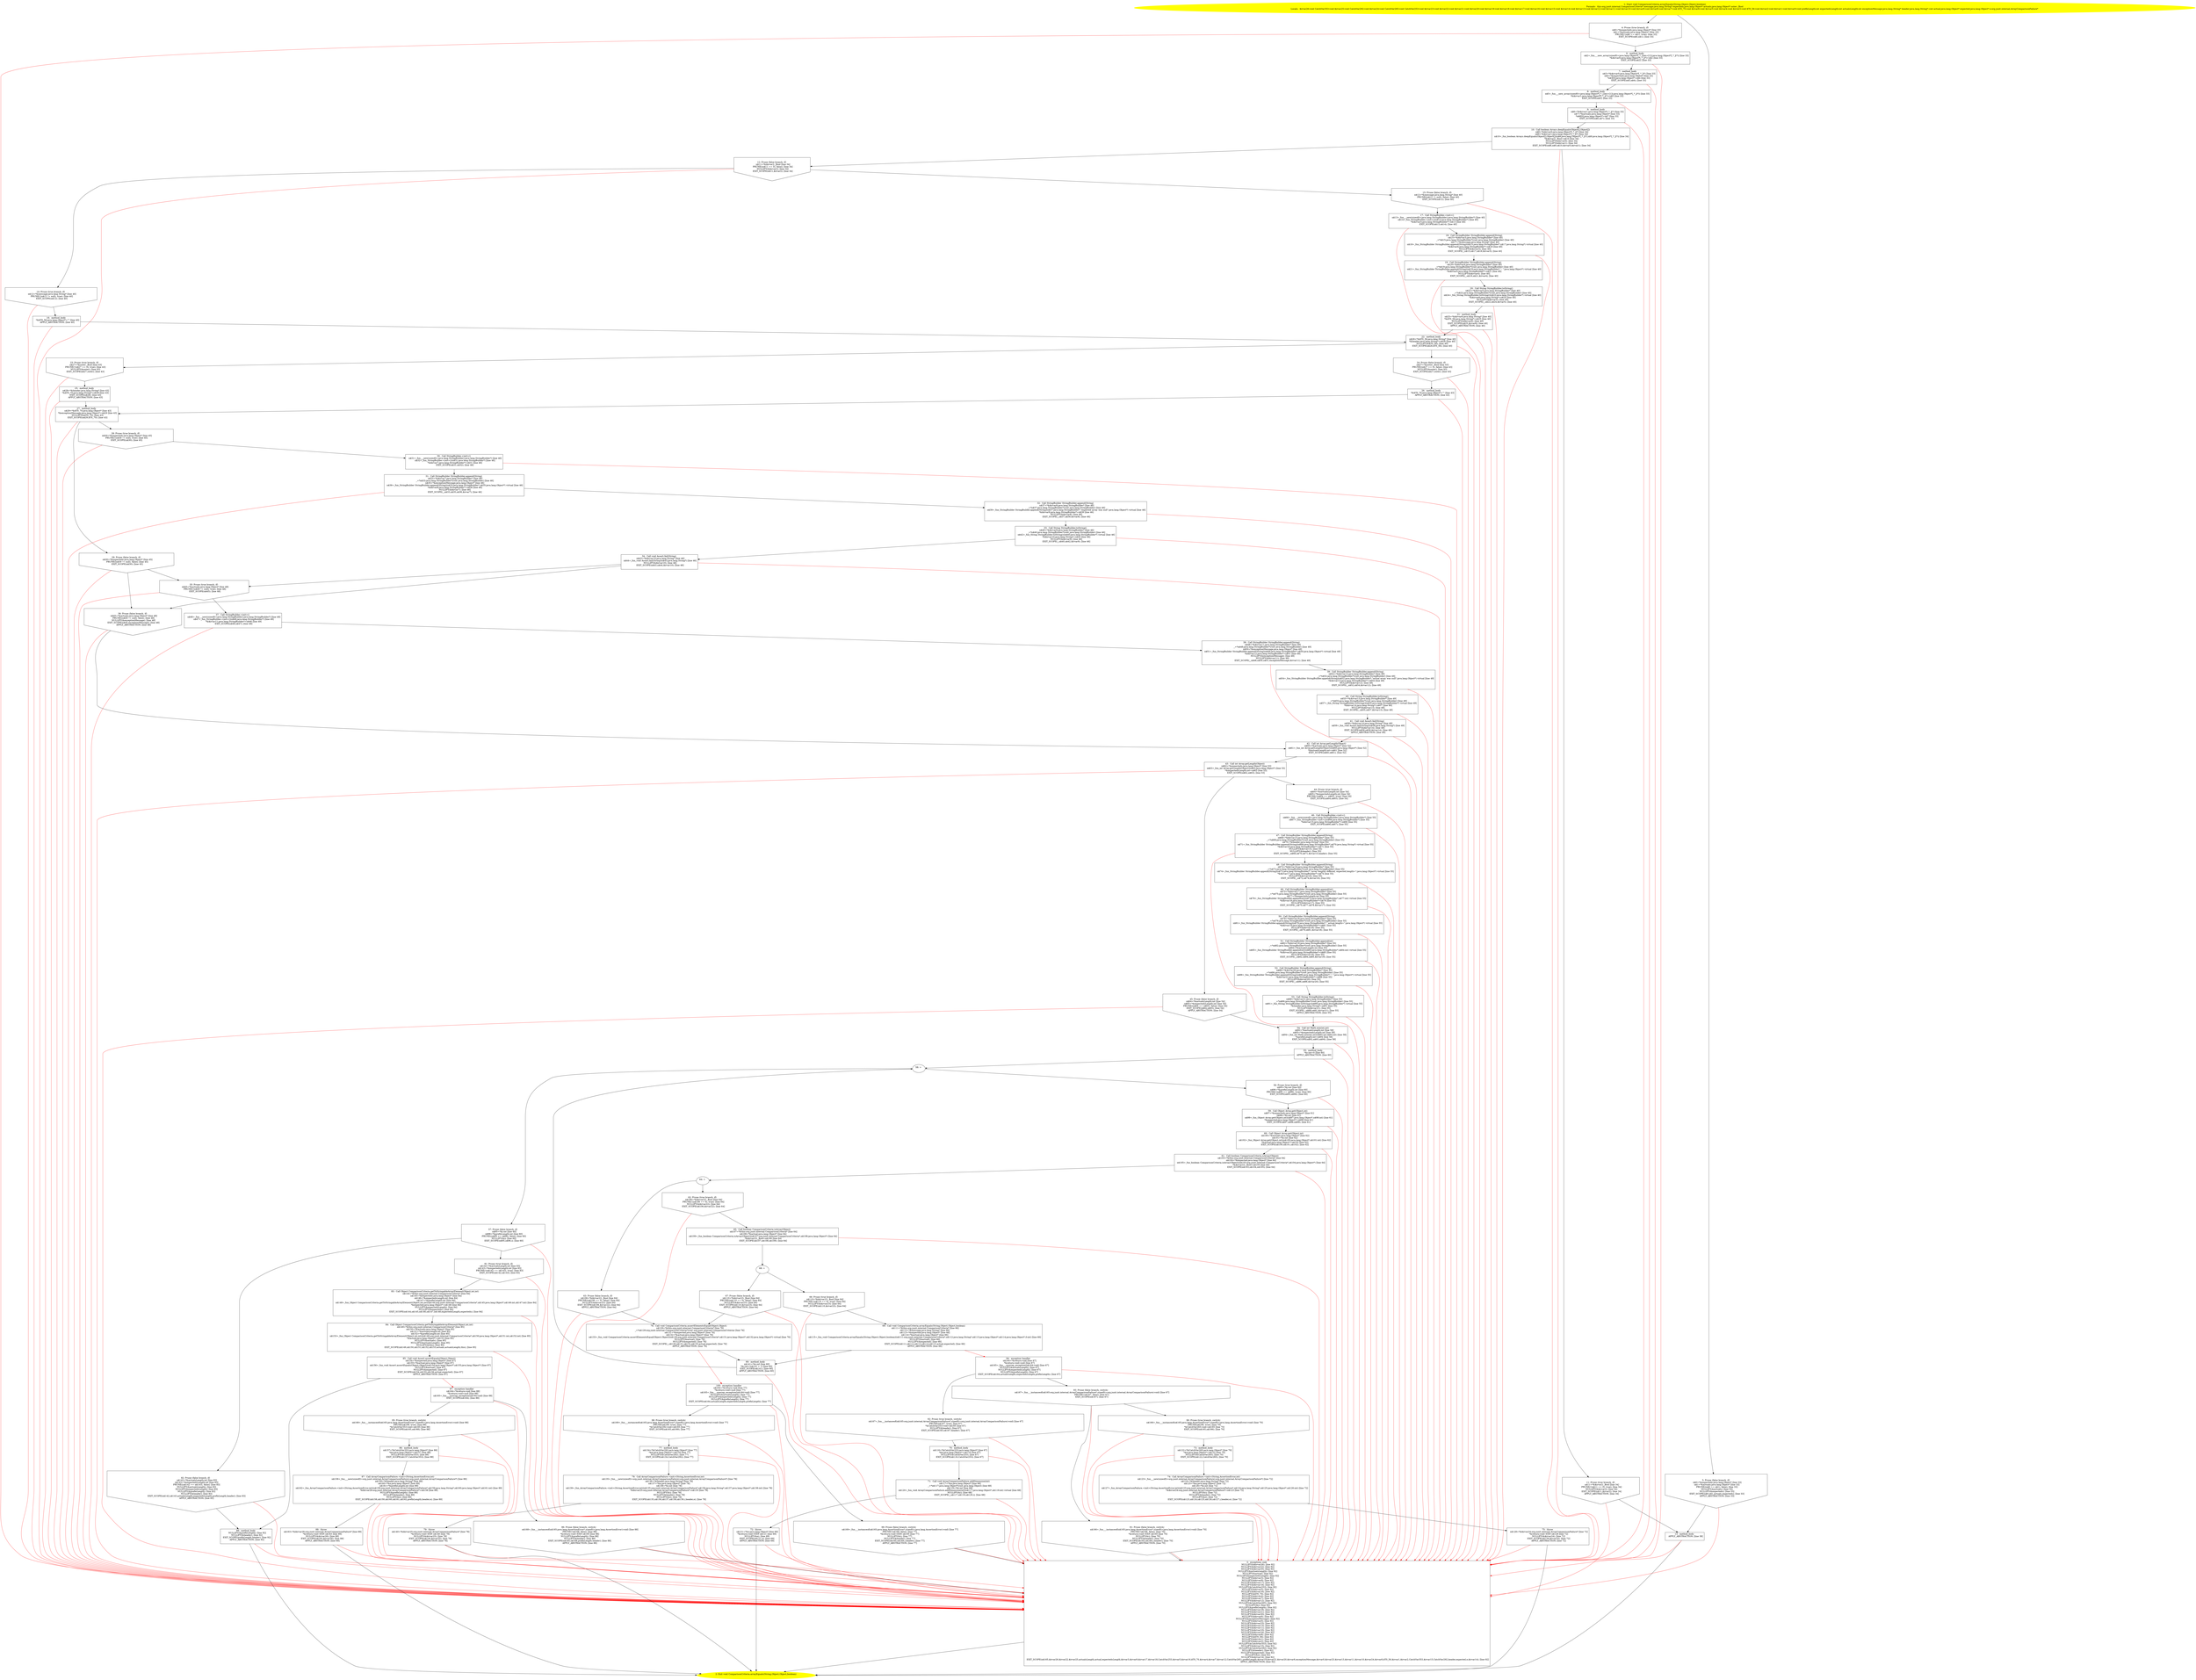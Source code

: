 /* @generated */
digraph cfg {
"org.junit.internal.ComparisonCriteria.arrayEquals(java.lang.String,java.lang.Object,java.lang.Object.ce92a561cb5e384ca58f00d6d6366c1a_1" [label="1: Start void ComparisonCriteria.arrayEquals(String,Object,Object,boolean)\nFormals:  this:org.junit.internal.ComparisonCriteria* message:java.lang.String* expecteds:java.lang.Object* actuals:java.lang.Object* outer:_Bool\nLocals:  $irvar26:void CatchVar353:void $irvar25:void CatchVar292:void $irvar24:void CatchVar265:void CatchVar253:void $irvar23:void $irvar22:void $irvar21:void $irvar20:void $irvar19:void $irvar18:void $irvar17:void $irvar16:void $irvar15:void $irvar14:void $irvar13:void $irvar12:void $irvar11:void $irvar10:void $irvar9:void $irvar8:void $irvar7:void $T0_70:void $irvar6:void $irvar5:void $irvar4:void $irvar3:void $T0_56:void $irvar2:void $irvar1:void $irvar0:void prefixLength:int expectedsLength:int actualsLength:int exceptionMessage:java.lang.String* header:java.lang.String* i:int actual:java.lang.Object* expected:java.lang.Object* e:org.junit.internal.ArrayComparisonFailure* \n  " color=yellow style=filled]
	

	 "org.junit.internal.ComparisonCriteria.arrayEquals(java.lang.String,java.lang.Object,java.lang.Object.ce92a561cb5e384ca58f00d6d6366c1a_1" -> "org.junit.internal.ComparisonCriteria.arrayEquals(java.lang.String,java.lang.Object,java.lang.Object.ce92a561cb5e384ca58f00d6d6366c1a_4" ;
	 "org.junit.internal.ComparisonCriteria.arrayEquals(java.lang.String,java.lang.Object,java.lang.Object.ce92a561cb5e384ca58f00d6d6366c1a_1" -> "org.junit.internal.ComparisonCriteria.arrayEquals(java.lang.String,java.lang.Object,java.lang.Object.ce92a561cb5e384ca58f00d6d6366c1a_5" ;
"org.junit.internal.ComparisonCriteria.arrayEquals(java.lang.String,java.lang.Object,java.lang.Object.ce92a561cb5e384ca58f00d6d6366c1a_2" [label="2: Exit void ComparisonCriteria.arrayEquals(String,Object,Object,boolean) \n  " color=yellow style=filled]
	

"org.junit.internal.ComparisonCriteria.arrayEquals(java.lang.String,java.lang.Object,java.lang.Object.ce92a561cb5e384ca58f00d6d6366c1a_3" [label="3:  exceptions sink \n   NULLIFY(&$irvar26); [line 92]\n  NULLIFY(&$irvar22); [line 92]\n  NULLIFY(&$irvar25); [line 92]\n  NULLIFY(&actualsLength); [line 92]\n  NULLIFY(&actual); [line 92]\n  NULLIFY(&expectedsLength); [line 92]\n  NULLIFY(&$irvar3); [line 92]\n  NULLIFY(&$irvar9); [line 92]\n  NULLIFY(&$irvar17); [line 92]\n  NULLIFY(&$irvar18); [line 92]\n  NULLIFY(&CatchVar253); [line 92]\n  NULLIFY(&$irvar5); [line 92]\n  NULLIFY(&$irvar16); [line 92]\n  NULLIFY(&$T0_70); [line 92]\n  NULLIFY(&$irvar4); [line 92]\n  NULLIFY(&$irvar7); [line 92]\n  NULLIFY(&$irvar12); [line 92]\n  NULLIFY(&CatchVar265); [line 92]\n  NULLIFY(&i); [line 92]\n  NULLIFY(&prefixLength); [line 92]\n  NULLIFY(&$irvar19); [line 92]\n  NULLIFY(&$irvar21); [line 92]\n  NULLIFY(&$irvar20); [line 92]\n  NULLIFY(&$irvar6); [line 92]\n  NULLIFY(&exceptionMessage); [line 92]\n  NULLIFY(&$irvar0); [line 92]\n  NULLIFY(&$irvar23); [line 92]\n  NULLIFY(&$irvar13); [line 92]\n  NULLIFY(&$irvar11); [line 92]\n  NULLIFY(&$irvar10); [line 92]\n  NULLIFY(&$irvar24); [line 92]\n  NULLIFY(&$irvar8); [line 92]\n  NULLIFY(&$T0_56); [line 92]\n  NULLIFY(&$irvar1); [line 92]\n  NULLIFY(&$irvar2); [line 92]\n  NULLIFY(&CatchVar353); [line 92]\n  NULLIFY(&$irvar15); [line 92]\n  NULLIFY(&CatchVar292); [line 92]\n  NULLIFY(&header); [line 92]\n  NULLIFY(&expected); [line 92]\n  NULLIFY(&e); [line 92]\n  NULLIFY(&$irvar14); [line 92]\n  EXIT_SCOPE(n$165,$irvar26,$irvar22,$irvar25,actualsLength,actual,expectedsLength,$irvar3,$irvar9,$irvar17,$irvar18,CatchVar253,$irvar5,$irvar16,$T0_70,$irvar4,$irvar7,$irvar12,CatchVar265,i,prefixLength,$irvar19,$irvar21,$irvar20,$irvar6,exceptionMessage,$irvar0,$irvar23,$irvar13,$irvar11,$irvar10,$irvar24,$irvar8,$T0_56,$irvar1,$irvar2,CatchVar353,$irvar15,CatchVar292,header,expected,e,$irvar14); [line 92]\n  APPLY_ABSTRACTION; [line 92]\n " shape="box"]
	

	 "org.junit.internal.ComparisonCriteria.arrayEquals(java.lang.String,java.lang.Object,java.lang.Object.ce92a561cb5e384ca58f00d6d6366c1a_3" -> "org.junit.internal.ComparisonCriteria.arrayEquals(java.lang.String,java.lang.Object,java.lang.Object.ce92a561cb5e384ca58f00d6d6366c1a_2" ;
"org.junit.internal.ComparisonCriteria.arrayEquals(java.lang.String,java.lang.Object,java.lang.Object.ce92a561cb5e384ca58f00d6d6366c1a_4" [label="4: Prune (true branch, if) \n   n$0=*&expecteds:java.lang.Object* [line 33]\n  n$1=*&actuals:java.lang.Object* [line 33]\n  PRUNE(!(n$0 == n$1), true); [line 33]\n  EXIT_SCOPE(n$0,n$1); [line 33]\n " shape="invhouse"]
	

	 "org.junit.internal.ComparisonCriteria.arrayEquals(java.lang.String,java.lang.Object,java.lang.Object.ce92a561cb5e384ca58f00d6d6366c1a_4" -> "org.junit.internal.ComparisonCriteria.arrayEquals(java.lang.String,java.lang.Object,java.lang.Object.ce92a561cb5e384ca58f00d6d6366c1a_6" ;
	 "org.junit.internal.ComparisonCriteria.arrayEquals(java.lang.String,java.lang.Object,java.lang.Object.ce92a561cb5e384ca58f00d6d6366c1a_4" -> "org.junit.internal.ComparisonCriteria.arrayEquals(java.lang.String,java.lang.Object,java.lang.Object.ce92a561cb5e384ca58f00d6d6366c1a_3" [color="red" ];
"org.junit.internal.ComparisonCriteria.arrayEquals(java.lang.String,java.lang.Object,java.lang.Object.ce92a561cb5e384ca58f00d6d6366c1a_5" [label="5: Prune (false branch, if) \n   n$0=*&expecteds:java.lang.Object* [line 33]\n  n$1=*&actuals:java.lang.Object* [line 33]\n  PRUNE((n$0 == n$1), false); [line 33]\n  NULLIFY(&actuals); [line 33]\n  NULLIFY(&expecteds); [line 33]\n  EXIT_SCOPE(n$0,n$1,actuals,expecteds); [line 33]\n  APPLY_ABSTRACTION; [line 33]\n " shape="invhouse"]
	

	 "org.junit.internal.ComparisonCriteria.arrayEquals(java.lang.String,java.lang.Object,java.lang.Object.ce92a561cb5e384ca58f00d6d6366c1a_5" -> "org.junit.internal.ComparisonCriteria.arrayEquals(java.lang.String,java.lang.Object,java.lang.Object.ce92a561cb5e384ca58f00d6d6366c1a_13" ;
	 "org.junit.internal.ComparisonCriteria.arrayEquals(java.lang.String,java.lang.Object,java.lang.Object.ce92a561cb5e384ca58f00d6d6366c1a_5" -> "org.junit.internal.ComparisonCriteria.arrayEquals(java.lang.String,java.lang.Object,java.lang.Object.ce92a561cb5e384ca58f00d6d6366c1a_3" [color="red" ];
"org.junit.internal.ComparisonCriteria.arrayEquals(java.lang.String,java.lang.Object,java.lang.Object.ce92a561cb5e384ca58f00d6d6366c1a_6" [label="6:  method_body \n   n$2=_fun___new_array(sizeof(t=java.lang.Object*[_*_];len=[1]):java.lang.Object*[_*_](*)) [line 33]\n  *&$irvar0:java.lang.Object*[_*_](*)=n$2 [line 33]\n  EXIT_SCOPE(n$2); [line 33]\n " shape="box"]
	

	 "org.junit.internal.ComparisonCriteria.arrayEquals(java.lang.String,java.lang.Object,java.lang.Object.ce92a561cb5e384ca58f00d6d6366c1a_6" -> "org.junit.internal.ComparisonCriteria.arrayEquals(java.lang.String,java.lang.Object,java.lang.Object.ce92a561cb5e384ca58f00d6d6366c1a_7" ;
	 "org.junit.internal.ComparisonCriteria.arrayEquals(java.lang.String,java.lang.Object,java.lang.Object.ce92a561cb5e384ca58f00d6d6366c1a_6" -> "org.junit.internal.ComparisonCriteria.arrayEquals(java.lang.String,java.lang.Object,java.lang.Object.ce92a561cb5e384ca58f00d6d6366c1a_3" [color="red" ];
"org.junit.internal.ComparisonCriteria.arrayEquals(java.lang.String,java.lang.Object,java.lang.Object.ce92a561cb5e384ca58f00d6d6366c1a_7" [label="7:  method_body \n   n$3=*&$irvar0:java.lang.Object*[_*_](*) [line 33]\n  n$4=*&expecteds:java.lang.Object* [line 33]\n  *n$3[0]:java.lang.Object*=n$4 [line 33]\n  EXIT_SCOPE(n$3,n$4); [line 33]\n " shape="box"]
	

	 "org.junit.internal.ComparisonCriteria.arrayEquals(java.lang.String,java.lang.Object,java.lang.Object.ce92a561cb5e384ca58f00d6d6366c1a_7" -> "org.junit.internal.ComparisonCriteria.arrayEquals(java.lang.String,java.lang.Object,java.lang.Object.ce92a561cb5e384ca58f00d6d6366c1a_8" ;
	 "org.junit.internal.ComparisonCriteria.arrayEquals(java.lang.String,java.lang.Object,java.lang.Object.ce92a561cb5e384ca58f00d6d6366c1a_7" -> "org.junit.internal.ComparisonCriteria.arrayEquals(java.lang.String,java.lang.Object,java.lang.Object.ce92a561cb5e384ca58f00d6d6366c1a_3" [color="red" ];
"org.junit.internal.ComparisonCriteria.arrayEquals(java.lang.String,java.lang.Object,java.lang.Object.ce92a561cb5e384ca58f00d6d6366c1a_8" [label="8:  method_body \n   n$5=_fun___new_array(sizeof(t=java.lang.Object*[_*_];len=[1]):java.lang.Object*[_*_](*)) [line 33]\n  *&$irvar1:java.lang.Object*[_*_](*)=n$5 [line 33]\n  EXIT_SCOPE(n$5); [line 33]\n " shape="box"]
	

	 "org.junit.internal.ComparisonCriteria.arrayEquals(java.lang.String,java.lang.Object,java.lang.Object.ce92a561cb5e384ca58f00d6d6366c1a_8" -> "org.junit.internal.ComparisonCriteria.arrayEquals(java.lang.String,java.lang.Object,java.lang.Object.ce92a561cb5e384ca58f00d6d6366c1a_9" ;
	 "org.junit.internal.ComparisonCriteria.arrayEquals(java.lang.String,java.lang.Object,java.lang.Object.ce92a561cb5e384ca58f00d6d6366c1a_8" -> "org.junit.internal.ComparisonCriteria.arrayEquals(java.lang.String,java.lang.Object,java.lang.Object.ce92a561cb5e384ca58f00d6d6366c1a_3" [color="red" ];
"org.junit.internal.ComparisonCriteria.arrayEquals(java.lang.String,java.lang.Object,java.lang.Object.ce92a561cb5e384ca58f00d6d6366c1a_9" [label="9:  method_body \n   n$6=*&$irvar1:java.lang.Object*[_*_](*) [line 33]\n  n$7=*&actuals:java.lang.Object* [line 33]\n  *n$6[0]:java.lang.Object*=n$7 [line 33]\n  EXIT_SCOPE(n$6,n$7); [line 33]\n " shape="box"]
	

	 "org.junit.internal.ComparisonCriteria.arrayEquals(java.lang.String,java.lang.Object,java.lang.Object.ce92a561cb5e384ca58f00d6d6366c1a_9" -> "org.junit.internal.ComparisonCriteria.arrayEquals(java.lang.String,java.lang.Object,java.lang.Object.ce92a561cb5e384ca58f00d6d6366c1a_10" ;
	 "org.junit.internal.ComparisonCriteria.arrayEquals(java.lang.String,java.lang.Object,java.lang.Object.ce92a561cb5e384ca58f00d6d6366c1a_9" -> "org.junit.internal.ComparisonCriteria.arrayEquals(java.lang.String,java.lang.Object,java.lang.Object.ce92a561cb5e384ca58f00d6d6366c1a_3" [color="red" ];
"org.junit.internal.ComparisonCriteria.arrayEquals(java.lang.String,java.lang.Object,java.lang.Object.ce92a561cb5e384ca58f00d6d6366c1a_10" [label="10:  Call boolean Arrays.deepEquals(Object[],Object[]) \n   n$8=*&$irvar0:java.lang.Object*[_*_](*) [line 34]\n  n$9=*&$irvar1:java.lang.Object*[_*_](*) [line 34]\n  n$10=_fun_boolean Arrays.deepEquals(Object[],Object[])(n$8:java.lang.Object*[_*_](*),n$9:java.lang.Object*[_*_](*)) [line 34]\n  *&$irvar2:_Bool=n$10 [line 34]\n  NULLIFY(&$irvar0); [line 34]\n  NULLIFY(&$irvar1); [line 34]\n  EXIT_SCOPE(n$8,n$9,n$10,$irvar0,$irvar1); [line 34]\n " shape="box"]
	

	 "org.junit.internal.ComparisonCriteria.arrayEquals(java.lang.String,java.lang.Object,java.lang.Object.ce92a561cb5e384ca58f00d6d6366c1a_10" -> "org.junit.internal.ComparisonCriteria.arrayEquals(java.lang.String,java.lang.Object,java.lang.Object.ce92a561cb5e384ca58f00d6d6366c1a_11" ;
	 "org.junit.internal.ComparisonCriteria.arrayEquals(java.lang.String,java.lang.Object,java.lang.Object.ce92a561cb5e384ca58f00d6d6366c1a_10" -> "org.junit.internal.ComparisonCriteria.arrayEquals(java.lang.String,java.lang.Object,java.lang.Object.ce92a561cb5e384ca58f00d6d6366c1a_12" ;
	 "org.junit.internal.ComparisonCriteria.arrayEquals(java.lang.String,java.lang.Object,java.lang.Object.ce92a561cb5e384ca58f00d6d6366c1a_10" -> "org.junit.internal.ComparisonCriteria.arrayEquals(java.lang.String,java.lang.Object,java.lang.Object.ce92a561cb5e384ca58f00d6d6366c1a_3" [color="red" ];
"org.junit.internal.ComparisonCriteria.arrayEquals(java.lang.String,java.lang.Object,java.lang.Object.ce92a561cb5e384ca58f00d6d6366c1a_11" [label="11: Prune (true branch, if) \n   n$11=*&$irvar2:_Bool [line 34]\n  PRUNE(!(n$11 == 0), true); [line 34]\n  NULLIFY(&$irvar2); [line 34]\n  EXIT_SCOPE(n$11,$irvar2); [line 34]\n  APPLY_ABSTRACTION; [line 34]\n " shape="invhouse"]
	

	 "org.junit.internal.ComparisonCriteria.arrayEquals(java.lang.String,java.lang.Object,java.lang.Object.ce92a561cb5e384ca58f00d6d6366c1a_11" -> "org.junit.internal.ComparisonCriteria.arrayEquals(java.lang.String,java.lang.Object,java.lang.Object.ce92a561cb5e384ca58f00d6d6366c1a_13" ;
	 "org.junit.internal.ComparisonCriteria.arrayEquals(java.lang.String,java.lang.Object,java.lang.Object.ce92a561cb5e384ca58f00d6d6366c1a_11" -> "org.junit.internal.ComparisonCriteria.arrayEquals(java.lang.String,java.lang.Object,java.lang.Object.ce92a561cb5e384ca58f00d6d6366c1a_3" [color="red" ];
"org.junit.internal.ComparisonCriteria.arrayEquals(java.lang.String,java.lang.Object,java.lang.Object.ce92a561cb5e384ca58f00d6d6366c1a_12" [label="12: Prune (false branch, if) \n   n$11=*&$irvar2:_Bool [line 34]\n  PRUNE((n$11 == 0), false); [line 34]\n  NULLIFY(&$irvar2); [line 34]\n  EXIT_SCOPE(n$11,$irvar2); [line 34]\n " shape="invhouse"]
	

	 "org.junit.internal.ComparisonCriteria.arrayEquals(java.lang.String,java.lang.Object,java.lang.Object.ce92a561cb5e384ca58f00d6d6366c1a_12" -> "org.junit.internal.ComparisonCriteria.arrayEquals(java.lang.String,java.lang.Object,java.lang.Object.ce92a561cb5e384ca58f00d6d6366c1a_14" ;
	 "org.junit.internal.ComparisonCriteria.arrayEquals(java.lang.String,java.lang.Object,java.lang.Object.ce92a561cb5e384ca58f00d6d6366c1a_12" -> "org.junit.internal.ComparisonCriteria.arrayEquals(java.lang.String,java.lang.Object,java.lang.Object.ce92a561cb5e384ca58f00d6d6366c1a_15" ;
	 "org.junit.internal.ComparisonCriteria.arrayEquals(java.lang.String,java.lang.Object,java.lang.Object.ce92a561cb5e384ca58f00d6d6366c1a_12" -> "org.junit.internal.ComparisonCriteria.arrayEquals(java.lang.String,java.lang.Object,java.lang.Object.ce92a561cb5e384ca58f00d6d6366c1a_3" [color="red" ];
"org.junit.internal.ComparisonCriteria.arrayEquals(java.lang.String,java.lang.Object,java.lang.Object.ce92a561cb5e384ca58f00d6d6366c1a_13" [label="13:  method_body \n   APPLY_ABSTRACTION; [line 38]\n " shape="box"]
	

	 "org.junit.internal.ComparisonCriteria.arrayEquals(java.lang.String,java.lang.Object,java.lang.Object.ce92a561cb5e384ca58f00d6d6366c1a_13" -> "org.junit.internal.ComparisonCriteria.arrayEquals(java.lang.String,java.lang.Object,java.lang.Object.ce92a561cb5e384ca58f00d6d6366c1a_2" ;
	 "org.junit.internal.ComparisonCriteria.arrayEquals(java.lang.String,java.lang.Object,java.lang.Object.ce92a561cb5e384ca58f00d6d6366c1a_13" -> "org.junit.internal.ComparisonCriteria.arrayEquals(java.lang.String,java.lang.Object,java.lang.Object.ce92a561cb5e384ca58f00d6d6366c1a_3" [color="red" ];
"org.junit.internal.ComparisonCriteria.arrayEquals(java.lang.String,java.lang.Object,java.lang.Object.ce92a561cb5e384ca58f00d6d6366c1a_14" [label="14: Prune (true branch, if) \n   n$12=*&message:java.lang.String* [line 40]\n  PRUNE(!(n$12 != null), true); [line 40]\n  EXIT_SCOPE(n$12); [line 40]\n " shape="invhouse"]
	

	 "org.junit.internal.ComparisonCriteria.arrayEquals(java.lang.String,java.lang.Object,java.lang.Object.ce92a561cb5e384ca58f00d6d6366c1a_14" -> "org.junit.internal.ComparisonCriteria.arrayEquals(java.lang.String,java.lang.Object,java.lang.Object.ce92a561cb5e384ca58f00d6d6366c1a_16" ;
	 "org.junit.internal.ComparisonCriteria.arrayEquals(java.lang.String,java.lang.Object,java.lang.Object.ce92a561cb5e384ca58f00d6d6366c1a_14" -> "org.junit.internal.ComparisonCriteria.arrayEquals(java.lang.String,java.lang.Object,java.lang.Object.ce92a561cb5e384ca58f00d6d6366c1a_3" [color="red" ];
"org.junit.internal.ComparisonCriteria.arrayEquals(java.lang.String,java.lang.Object,java.lang.Object.ce92a561cb5e384ca58f00d6d6366c1a_15" [label="15: Prune (false branch, if) \n   n$12=*&message:java.lang.String* [line 40]\n  PRUNE((n$12 != null), false); [line 40]\n  EXIT_SCOPE(n$12); [line 40]\n " shape="invhouse"]
	

	 "org.junit.internal.ComparisonCriteria.arrayEquals(java.lang.String,java.lang.Object,java.lang.Object.ce92a561cb5e384ca58f00d6d6366c1a_15" -> "org.junit.internal.ComparisonCriteria.arrayEquals(java.lang.String,java.lang.Object,java.lang.Object.ce92a561cb5e384ca58f00d6d6366c1a_17" ;
	 "org.junit.internal.ComparisonCriteria.arrayEquals(java.lang.String,java.lang.Object,java.lang.Object.ce92a561cb5e384ca58f00d6d6366c1a_15" -> "org.junit.internal.ComparisonCriteria.arrayEquals(java.lang.String,java.lang.Object,java.lang.Object.ce92a561cb5e384ca58f00d6d6366c1a_3" [color="red" ];
"org.junit.internal.ComparisonCriteria.arrayEquals(java.lang.String,java.lang.Object,java.lang.Object.ce92a561cb5e384ca58f00d6d6366c1a_16" [label="16:  method_body \n   *&$T0_56:java.lang.Object*=\"\" [line 40]\n  APPLY_ABSTRACTION; [line 40]\n " shape="box"]
	

	 "org.junit.internal.ComparisonCriteria.arrayEquals(java.lang.String,java.lang.Object,java.lang.Object.ce92a561cb5e384ca58f00d6d6366c1a_16" -> "org.junit.internal.ComparisonCriteria.arrayEquals(java.lang.String,java.lang.Object,java.lang.Object.ce92a561cb5e384ca58f00d6d6366c1a_22" ;
	 "org.junit.internal.ComparisonCriteria.arrayEquals(java.lang.String,java.lang.Object,java.lang.Object.ce92a561cb5e384ca58f00d6d6366c1a_16" -> "org.junit.internal.ComparisonCriteria.arrayEquals(java.lang.String,java.lang.Object,java.lang.Object.ce92a561cb5e384ca58f00d6d6366c1a_3" [color="red" ];
"org.junit.internal.ComparisonCriteria.arrayEquals(java.lang.String,java.lang.Object,java.lang.Object.ce92a561cb5e384ca58f00d6d6366c1a_17" [label="17:  Call StringBuilder.<init>() \n   n$13=_fun___new(sizeof(t=java.lang.StringBuilder):java.lang.StringBuilder*) [line 40]\n  n$14=_fun_StringBuilder.<init>()(n$13:java.lang.StringBuilder*) [line 40]\n  *&$irvar3:java.lang.StringBuilder*=n$13 [line 40]\n  EXIT_SCOPE(n$13,n$14); [line 40]\n " shape="box"]
	

	 "org.junit.internal.ComparisonCriteria.arrayEquals(java.lang.String,java.lang.Object,java.lang.Object.ce92a561cb5e384ca58f00d6d6366c1a_17" -> "org.junit.internal.ComparisonCriteria.arrayEquals(java.lang.String,java.lang.Object,java.lang.Object.ce92a561cb5e384ca58f00d6d6366c1a_18" ;
	 "org.junit.internal.ComparisonCriteria.arrayEquals(java.lang.String,java.lang.Object,java.lang.Object.ce92a561cb5e384ca58f00d6d6366c1a_17" -> "org.junit.internal.ComparisonCriteria.arrayEquals(java.lang.String,java.lang.Object,java.lang.Object.ce92a561cb5e384ca58f00d6d6366c1a_3" [color="red" ];
"org.junit.internal.ComparisonCriteria.arrayEquals(java.lang.String,java.lang.Object,java.lang.Object.ce92a561cb5e384ca58f00d6d6366c1a_18" [label="18:  Call StringBuilder StringBuilder.append(String) \n   n$15=*&$irvar3:java.lang.StringBuilder* [line 40]\n  _=*n$15:java.lang.StringBuilder*(root java.lang.StringBuilder) [line 40]\n  n$17=*&message:java.lang.String* [line 40]\n  n$18=_fun_StringBuilder StringBuilder.append(String)(n$15:java.lang.StringBuilder*,n$17:java.lang.String*) virtual [line 40]\n  *&$irvar4:java.lang.StringBuilder*=n$18 [line 40]\n  NULLIFY(&$irvar3); [line 40]\n  EXIT_SCOPE(_,n$15,n$17,n$18,$irvar3); [line 40]\n " shape="box"]
	

	 "org.junit.internal.ComparisonCriteria.arrayEquals(java.lang.String,java.lang.Object,java.lang.Object.ce92a561cb5e384ca58f00d6d6366c1a_18" -> "org.junit.internal.ComparisonCriteria.arrayEquals(java.lang.String,java.lang.Object,java.lang.Object.ce92a561cb5e384ca58f00d6d6366c1a_19" ;
	 "org.junit.internal.ComparisonCriteria.arrayEquals(java.lang.String,java.lang.Object,java.lang.Object.ce92a561cb5e384ca58f00d6d6366c1a_18" -> "org.junit.internal.ComparisonCriteria.arrayEquals(java.lang.String,java.lang.Object,java.lang.Object.ce92a561cb5e384ca58f00d6d6366c1a_3" [color="red" ];
"org.junit.internal.ComparisonCriteria.arrayEquals(java.lang.String,java.lang.Object,java.lang.Object.ce92a561cb5e384ca58f00d6d6366c1a_19" [label="19:  Call StringBuilder StringBuilder.append(String) \n   n$19=*&$irvar4:java.lang.StringBuilder* [line 40]\n  _=*n$19:java.lang.StringBuilder*(root java.lang.StringBuilder) [line 40]\n  n$21=_fun_StringBuilder StringBuilder.append(String)(n$19:java.lang.StringBuilder*,\": \":java.lang.Object*) virtual [line 40]\n  *&$irvar5:java.lang.StringBuilder*=n$21 [line 40]\n  NULLIFY(&$irvar4); [line 40]\n  EXIT_SCOPE(_,n$19,n$21,$irvar4); [line 40]\n " shape="box"]
	

	 "org.junit.internal.ComparisonCriteria.arrayEquals(java.lang.String,java.lang.Object,java.lang.Object.ce92a561cb5e384ca58f00d6d6366c1a_19" -> "org.junit.internal.ComparisonCriteria.arrayEquals(java.lang.String,java.lang.Object,java.lang.Object.ce92a561cb5e384ca58f00d6d6366c1a_20" ;
	 "org.junit.internal.ComparisonCriteria.arrayEquals(java.lang.String,java.lang.Object,java.lang.Object.ce92a561cb5e384ca58f00d6d6366c1a_19" -> "org.junit.internal.ComparisonCriteria.arrayEquals(java.lang.String,java.lang.Object,java.lang.Object.ce92a561cb5e384ca58f00d6d6366c1a_3" [color="red" ];
"org.junit.internal.ComparisonCriteria.arrayEquals(java.lang.String,java.lang.Object,java.lang.Object.ce92a561cb5e384ca58f00d6d6366c1a_20" [label="20:  Call String StringBuilder.toString() \n   n$22=*&$irvar5:java.lang.StringBuilder* [line 40]\n  _=*n$22:java.lang.StringBuilder*(root java.lang.StringBuilder) [line 40]\n  n$24=_fun_String StringBuilder.toString()(n$22:java.lang.StringBuilder*) virtual [line 40]\n  *&$irvar6:java.lang.String*=n$24 [line 40]\n  NULLIFY(&$irvar5); [line 40]\n  EXIT_SCOPE(_,n$22,n$24,$irvar5); [line 40]\n " shape="box"]
	

	 "org.junit.internal.ComparisonCriteria.arrayEquals(java.lang.String,java.lang.Object,java.lang.Object.ce92a561cb5e384ca58f00d6d6366c1a_20" -> "org.junit.internal.ComparisonCriteria.arrayEquals(java.lang.String,java.lang.Object,java.lang.Object.ce92a561cb5e384ca58f00d6d6366c1a_21" ;
	 "org.junit.internal.ComparisonCriteria.arrayEquals(java.lang.String,java.lang.Object,java.lang.Object.ce92a561cb5e384ca58f00d6d6366c1a_20" -> "org.junit.internal.ComparisonCriteria.arrayEquals(java.lang.String,java.lang.Object,java.lang.Object.ce92a561cb5e384ca58f00d6d6366c1a_3" [color="red" ];
"org.junit.internal.ComparisonCriteria.arrayEquals(java.lang.String,java.lang.Object,java.lang.Object.ce92a561cb5e384ca58f00d6d6366c1a_21" [label="21:  method_body \n   n$25=*&$irvar6:java.lang.String* [line 40]\n  *&$T0_56:java.lang.String*=n$25 [line 40]\n  NULLIFY(&$irvar6); [line 40]\n  EXIT_SCOPE(n$25,$irvar6); [line 40]\n  APPLY_ABSTRACTION; [line 40]\n " shape="box"]
	

	 "org.junit.internal.ComparisonCriteria.arrayEquals(java.lang.String,java.lang.Object,java.lang.Object.ce92a561cb5e384ca58f00d6d6366c1a_21" -> "org.junit.internal.ComparisonCriteria.arrayEquals(java.lang.String,java.lang.Object,java.lang.Object.ce92a561cb5e384ca58f00d6d6366c1a_22" ;
	 "org.junit.internal.ComparisonCriteria.arrayEquals(java.lang.String,java.lang.Object,java.lang.Object.ce92a561cb5e384ca58f00d6d6366c1a_21" -> "org.junit.internal.ComparisonCriteria.arrayEquals(java.lang.String,java.lang.Object,java.lang.Object.ce92a561cb5e384ca58f00d6d6366c1a_3" [color="red" ];
"org.junit.internal.ComparisonCriteria.arrayEquals(java.lang.String,java.lang.Object,java.lang.Object.ce92a561cb5e384ca58f00d6d6366c1a_22" [label="22:  method_body \n   n$26=*&$T0_56:java.lang.String* [line 40]\n  *&header:java.lang.String*=n$26 [line 40]\n  NULLIFY(&$T0_56); [line 40]\n  EXIT_SCOPE(n$26,$T0_56); [line 40]\n " shape="box"]
	

	 "org.junit.internal.ComparisonCriteria.arrayEquals(java.lang.String,java.lang.Object,java.lang.Object.ce92a561cb5e384ca58f00d6d6366c1a_22" -> "org.junit.internal.ComparisonCriteria.arrayEquals(java.lang.String,java.lang.Object,java.lang.Object.ce92a561cb5e384ca58f00d6d6366c1a_23" ;
	 "org.junit.internal.ComparisonCriteria.arrayEquals(java.lang.String,java.lang.Object,java.lang.Object.ce92a561cb5e384ca58f00d6d6366c1a_22" -> "org.junit.internal.ComparisonCriteria.arrayEquals(java.lang.String,java.lang.Object,java.lang.Object.ce92a561cb5e384ca58f00d6d6366c1a_24" ;
	 "org.junit.internal.ComparisonCriteria.arrayEquals(java.lang.String,java.lang.Object,java.lang.Object.ce92a561cb5e384ca58f00d6d6366c1a_22" -> "org.junit.internal.ComparisonCriteria.arrayEquals(java.lang.String,java.lang.Object,java.lang.Object.ce92a561cb5e384ca58f00d6d6366c1a_3" [color="red" ];
"org.junit.internal.ComparisonCriteria.arrayEquals(java.lang.String,java.lang.Object,java.lang.Object.ce92a561cb5e384ca58f00d6d6366c1a_23" [label="23: Prune (true branch, if) \n   n$27=*&outer:_Bool [line 43]\n  PRUNE(!(n$27 == 0), true); [line 43]\n  NULLIFY(&outer); [line 43]\n  EXIT_SCOPE(n$27,outer); [line 43]\n " shape="invhouse"]
	

	 "org.junit.internal.ComparisonCriteria.arrayEquals(java.lang.String,java.lang.Object,java.lang.Object.ce92a561cb5e384ca58f00d6d6366c1a_23" -> "org.junit.internal.ComparisonCriteria.arrayEquals(java.lang.String,java.lang.Object,java.lang.Object.ce92a561cb5e384ca58f00d6d6366c1a_25" ;
	 "org.junit.internal.ComparisonCriteria.arrayEquals(java.lang.String,java.lang.Object,java.lang.Object.ce92a561cb5e384ca58f00d6d6366c1a_23" -> "org.junit.internal.ComparisonCriteria.arrayEquals(java.lang.String,java.lang.Object,java.lang.Object.ce92a561cb5e384ca58f00d6d6366c1a_3" [color="red" ];
"org.junit.internal.ComparisonCriteria.arrayEquals(java.lang.String,java.lang.Object,java.lang.Object.ce92a561cb5e384ca58f00d6d6366c1a_24" [label="24: Prune (false branch, if) \n   n$27=*&outer:_Bool [line 43]\n  PRUNE((n$27 == 0), false); [line 43]\n  NULLIFY(&outer); [line 43]\n  EXIT_SCOPE(n$27,outer); [line 43]\n " shape="invhouse"]
	

	 "org.junit.internal.ComparisonCriteria.arrayEquals(java.lang.String,java.lang.Object,java.lang.Object.ce92a561cb5e384ca58f00d6d6366c1a_24" -> "org.junit.internal.ComparisonCriteria.arrayEquals(java.lang.String,java.lang.Object,java.lang.Object.ce92a561cb5e384ca58f00d6d6366c1a_26" ;
	 "org.junit.internal.ComparisonCriteria.arrayEquals(java.lang.String,java.lang.Object,java.lang.Object.ce92a561cb5e384ca58f00d6d6366c1a_24" -> "org.junit.internal.ComparisonCriteria.arrayEquals(java.lang.String,java.lang.Object,java.lang.Object.ce92a561cb5e384ca58f00d6d6366c1a_3" [color="red" ];
"org.junit.internal.ComparisonCriteria.arrayEquals(java.lang.String,java.lang.Object,java.lang.Object.ce92a561cb5e384ca58f00d6d6366c1a_25" [label="25:  method_body \n   n$28=*&header:java.lang.String* [line 43]\n  *&$T0_70:java.lang.String*=n$28 [line 43]\n  EXIT_SCOPE(n$28); [line 43]\n  APPLY_ABSTRACTION; [line 43]\n " shape="box"]
	

	 "org.junit.internal.ComparisonCriteria.arrayEquals(java.lang.String,java.lang.Object,java.lang.Object.ce92a561cb5e384ca58f00d6d6366c1a_25" -> "org.junit.internal.ComparisonCriteria.arrayEquals(java.lang.String,java.lang.Object,java.lang.Object.ce92a561cb5e384ca58f00d6d6366c1a_27" ;
	 "org.junit.internal.ComparisonCriteria.arrayEquals(java.lang.String,java.lang.Object,java.lang.Object.ce92a561cb5e384ca58f00d6d6366c1a_25" -> "org.junit.internal.ComparisonCriteria.arrayEquals(java.lang.String,java.lang.Object,java.lang.Object.ce92a561cb5e384ca58f00d6d6366c1a_3" [color="red" ];
"org.junit.internal.ComparisonCriteria.arrayEquals(java.lang.String,java.lang.Object,java.lang.Object.ce92a561cb5e384ca58f00d6d6366c1a_26" [label="26:  method_body \n   *&$T0_70:java.lang.Object*=\"\" [line 43]\n  APPLY_ABSTRACTION; [line 43]\n " shape="box"]
	

	 "org.junit.internal.ComparisonCriteria.arrayEquals(java.lang.String,java.lang.Object,java.lang.Object.ce92a561cb5e384ca58f00d6d6366c1a_26" -> "org.junit.internal.ComparisonCriteria.arrayEquals(java.lang.String,java.lang.Object,java.lang.Object.ce92a561cb5e384ca58f00d6d6366c1a_27" ;
	 "org.junit.internal.ComparisonCriteria.arrayEquals(java.lang.String,java.lang.Object,java.lang.Object.ce92a561cb5e384ca58f00d6d6366c1a_26" -> "org.junit.internal.ComparisonCriteria.arrayEquals(java.lang.String,java.lang.Object,java.lang.Object.ce92a561cb5e384ca58f00d6d6366c1a_3" [color="red" ];
"org.junit.internal.ComparisonCriteria.arrayEquals(java.lang.String,java.lang.Object,java.lang.Object.ce92a561cb5e384ca58f00d6d6366c1a_27" [label="27:  method_body \n   n$29=*&$T0_70:java.lang.Object* [line 43]\n  *&exceptionMessage:java.lang.Object*=n$29 [line 43]\n  NULLIFY(&$T0_70); [line 43]\n  EXIT_SCOPE(n$29,$T0_70); [line 43]\n " shape="box"]
	

	 "org.junit.internal.ComparisonCriteria.arrayEquals(java.lang.String,java.lang.Object,java.lang.Object.ce92a561cb5e384ca58f00d6d6366c1a_27" -> "org.junit.internal.ComparisonCriteria.arrayEquals(java.lang.String,java.lang.Object,java.lang.Object.ce92a561cb5e384ca58f00d6d6366c1a_28" ;
	 "org.junit.internal.ComparisonCriteria.arrayEquals(java.lang.String,java.lang.Object,java.lang.Object.ce92a561cb5e384ca58f00d6d6366c1a_27" -> "org.junit.internal.ComparisonCriteria.arrayEquals(java.lang.String,java.lang.Object,java.lang.Object.ce92a561cb5e384ca58f00d6d6366c1a_29" ;
	 "org.junit.internal.ComparisonCriteria.arrayEquals(java.lang.String,java.lang.Object,java.lang.Object.ce92a561cb5e384ca58f00d6d6366c1a_27" -> "org.junit.internal.ComparisonCriteria.arrayEquals(java.lang.String,java.lang.Object,java.lang.Object.ce92a561cb5e384ca58f00d6d6366c1a_3" [color="red" ];
"org.junit.internal.ComparisonCriteria.arrayEquals(java.lang.String,java.lang.Object,java.lang.Object.ce92a561cb5e384ca58f00d6d6366c1a_28" [label="28: Prune (true branch, if) \n   n$30=*&expecteds:java.lang.Object* [line 45]\n  PRUNE(!(n$30 != null), true); [line 45]\n  EXIT_SCOPE(n$30); [line 45]\n " shape="invhouse"]
	

	 "org.junit.internal.ComparisonCriteria.arrayEquals(java.lang.String,java.lang.Object,java.lang.Object.ce92a561cb5e384ca58f00d6d6366c1a_28" -> "org.junit.internal.ComparisonCriteria.arrayEquals(java.lang.String,java.lang.Object,java.lang.Object.ce92a561cb5e384ca58f00d6d6366c1a_30" ;
	 "org.junit.internal.ComparisonCriteria.arrayEquals(java.lang.String,java.lang.Object,java.lang.Object.ce92a561cb5e384ca58f00d6d6366c1a_28" -> "org.junit.internal.ComparisonCriteria.arrayEquals(java.lang.String,java.lang.Object,java.lang.Object.ce92a561cb5e384ca58f00d6d6366c1a_3" [color="red" ];
"org.junit.internal.ComparisonCriteria.arrayEquals(java.lang.String,java.lang.Object,java.lang.Object.ce92a561cb5e384ca58f00d6d6366c1a_29" [label="29: Prune (false branch, if) \n   n$30=*&expecteds:java.lang.Object* [line 45]\n  PRUNE((n$30 != null), false); [line 45]\n  EXIT_SCOPE(n$30); [line 45]\n " shape="invhouse"]
	

	 "org.junit.internal.ComparisonCriteria.arrayEquals(java.lang.String,java.lang.Object,java.lang.Object.ce92a561cb5e384ca58f00d6d6366c1a_29" -> "org.junit.internal.ComparisonCriteria.arrayEquals(java.lang.String,java.lang.Object,java.lang.Object.ce92a561cb5e384ca58f00d6d6366c1a_35" ;
	 "org.junit.internal.ComparisonCriteria.arrayEquals(java.lang.String,java.lang.Object,java.lang.Object.ce92a561cb5e384ca58f00d6d6366c1a_29" -> "org.junit.internal.ComparisonCriteria.arrayEquals(java.lang.String,java.lang.Object,java.lang.Object.ce92a561cb5e384ca58f00d6d6366c1a_36" ;
	 "org.junit.internal.ComparisonCriteria.arrayEquals(java.lang.String,java.lang.Object,java.lang.Object.ce92a561cb5e384ca58f00d6d6366c1a_29" -> "org.junit.internal.ComparisonCriteria.arrayEquals(java.lang.String,java.lang.Object,java.lang.Object.ce92a561cb5e384ca58f00d6d6366c1a_3" [color="red" ];
"org.junit.internal.ComparisonCriteria.arrayEquals(java.lang.String,java.lang.Object,java.lang.Object.ce92a561cb5e384ca58f00d6d6366c1a_30" [label="30:  Call StringBuilder.<init>() \n   n$31=_fun___new(sizeof(t=java.lang.StringBuilder):java.lang.StringBuilder*) [line 46]\n  n$32=_fun_StringBuilder.<init>()(n$31:java.lang.StringBuilder*) [line 46]\n  *&$irvar7:java.lang.StringBuilder*=n$31 [line 46]\n  EXIT_SCOPE(n$31,n$32); [line 46]\n " shape="box"]
	

	 "org.junit.internal.ComparisonCriteria.arrayEquals(java.lang.String,java.lang.Object,java.lang.Object.ce92a561cb5e384ca58f00d6d6366c1a_30" -> "org.junit.internal.ComparisonCriteria.arrayEquals(java.lang.String,java.lang.Object,java.lang.Object.ce92a561cb5e384ca58f00d6d6366c1a_31" ;
	 "org.junit.internal.ComparisonCriteria.arrayEquals(java.lang.String,java.lang.Object,java.lang.Object.ce92a561cb5e384ca58f00d6d6366c1a_30" -> "org.junit.internal.ComparisonCriteria.arrayEquals(java.lang.String,java.lang.Object,java.lang.Object.ce92a561cb5e384ca58f00d6d6366c1a_3" [color="red" ];
"org.junit.internal.ComparisonCriteria.arrayEquals(java.lang.String,java.lang.Object,java.lang.Object.ce92a561cb5e384ca58f00d6d6366c1a_31" [label="31:  Call StringBuilder StringBuilder.append(String) \n   n$33=*&$irvar7:java.lang.StringBuilder* [line 46]\n  _=*n$33:java.lang.StringBuilder*(root java.lang.StringBuilder) [line 46]\n  n$35=*&exceptionMessage:java.lang.Object* [line 46]\n  n$36=_fun_StringBuilder StringBuilder.append(String)(n$33:java.lang.StringBuilder*,n$35:java.lang.Object*) virtual [line 46]\n  *&$irvar8:java.lang.StringBuilder*=n$36 [line 46]\n  NULLIFY(&$irvar7); [line 46]\n  EXIT_SCOPE(_,n$33,n$35,n$36,$irvar7); [line 46]\n " shape="box"]
	

	 "org.junit.internal.ComparisonCriteria.arrayEquals(java.lang.String,java.lang.Object,java.lang.Object.ce92a561cb5e384ca58f00d6d6366c1a_31" -> "org.junit.internal.ComparisonCriteria.arrayEquals(java.lang.String,java.lang.Object,java.lang.Object.ce92a561cb5e384ca58f00d6d6366c1a_32" ;
	 "org.junit.internal.ComparisonCriteria.arrayEquals(java.lang.String,java.lang.Object,java.lang.Object.ce92a561cb5e384ca58f00d6d6366c1a_31" -> "org.junit.internal.ComparisonCriteria.arrayEquals(java.lang.String,java.lang.Object,java.lang.Object.ce92a561cb5e384ca58f00d6d6366c1a_3" [color="red" ];
"org.junit.internal.ComparisonCriteria.arrayEquals(java.lang.String,java.lang.Object,java.lang.Object.ce92a561cb5e384ca58f00d6d6366c1a_32" [label="32:  Call StringBuilder StringBuilder.append(String) \n   n$37=*&$irvar8:java.lang.StringBuilder* [line 46]\n  _=*n$37:java.lang.StringBuilder*(root java.lang.StringBuilder) [line 46]\n  n$39=_fun_StringBuilder StringBuilder.append(String)(n$37:java.lang.StringBuilder*,\"expected array was null\":java.lang.Object*) virtual [line 46]\n  *&$irvar9:java.lang.StringBuilder*=n$39 [line 46]\n  NULLIFY(&$irvar8); [line 46]\n  EXIT_SCOPE(_,n$37,n$39,$irvar8); [line 46]\n " shape="box"]
	

	 "org.junit.internal.ComparisonCriteria.arrayEquals(java.lang.String,java.lang.Object,java.lang.Object.ce92a561cb5e384ca58f00d6d6366c1a_32" -> "org.junit.internal.ComparisonCriteria.arrayEquals(java.lang.String,java.lang.Object,java.lang.Object.ce92a561cb5e384ca58f00d6d6366c1a_33" ;
	 "org.junit.internal.ComparisonCriteria.arrayEquals(java.lang.String,java.lang.Object,java.lang.Object.ce92a561cb5e384ca58f00d6d6366c1a_32" -> "org.junit.internal.ComparisonCriteria.arrayEquals(java.lang.String,java.lang.Object,java.lang.Object.ce92a561cb5e384ca58f00d6d6366c1a_3" [color="red" ];
"org.junit.internal.ComparisonCriteria.arrayEquals(java.lang.String,java.lang.Object,java.lang.Object.ce92a561cb5e384ca58f00d6d6366c1a_33" [label="33:  Call String StringBuilder.toString() \n   n$40=*&$irvar9:java.lang.StringBuilder* [line 46]\n  _=*n$40:java.lang.StringBuilder*(root java.lang.StringBuilder) [line 46]\n  n$42=_fun_String StringBuilder.toString()(n$40:java.lang.StringBuilder*) virtual [line 46]\n  *&$irvar10:java.lang.String*=n$42 [line 46]\n  NULLIFY(&$irvar9); [line 46]\n  EXIT_SCOPE(_,n$40,n$42,$irvar9); [line 46]\n " shape="box"]
	

	 "org.junit.internal.ComparisonCriteria.arrayEquals(java.lang.String,java.lang.Object,java.lang.Object.ce92a561cb5e384ca58f00d6d6366c1a_33" -> "org.junit.internal.ComparisonCriteria.arrayEquals(java.lang.String,java.lang.Object,java.lang.Object.ce92a561cb5e384ca58f00d6d6366c1a_34" ;
	 "org.junit.internal.ComparisonCriteria.arrayEquals(java.lang.String,java.lang.Object,java.lang.Object.ce92a561cb5e384ca58f00d6d6366c1a_33" -> "org.junit.internal.ComparisonCriteria.arrayEquals(java.lang.String,java.lang.Object,java.lang.Object.ce92a561cb5e384ca58f00d6d6366c1a_3" [color="red" ];
"org.junit.internal.ComparisonCriteria.arrayEquals(java.lang.String,java.lang.Object,java.lang.Object.ce92a561cb5e384ca58f00d6d6366c1a_34" [label="34:  Call void Assert.fail(String) \n   n$43=*&$irvar10:java.lang.String* [line 46]\n  n$44=_fun_void Assert.fail(String)(n$43:java.lang.String*) [line 46]\n  NULLIFY(&$irvar10); [line 46]\n  EXIT_SCOPE(n$43,n$44,$irvar10); [line 46]\n " shape="box"]
	

	 "org.junit.internal.ComparisonCriteria.arrayEquals(java.lang.String,java.lang.Object,java.lang.Object.ce92a561cb5e384ca58f00d6d6366c1a_34" -> "org.junit.internal.ComparisonCriteria.arrayEquals(java.lang.String,java.lang.Object,java.lang.Object.ce92a561cb5e384ca58f00d6d6366c1a_35" ;
	 "org.junit.internal.ComparisonCriteria.arrayEquals(java.lang.String,java.lang.Object,java.lang.Object.ce92a561cb5e384ca58f00d6d6366c1a_34" -> "org.junit.internal.ComparisonCriteria.arrayEquals(java.lang.String,java.lang.Object,java.lang.Object.ce92a561cb5e384ca58f00d6d6366c1a_36" ;
	 "org.junit.internal.ComparisonCriteria.arrayEquals(java.lang.String,java.lang.Object,java.lang.Object.ce92a561cb5e384ca58f00d6d6366c1a_34" -> "org.junit.internal.ComparisonCriteria.arrayEquals(java.lang.String,java.lang.Object,java.lang.Object.ce92a561cb5e384ca58f00d6d6366c1a_3" [color="red" ];
"org.junit.internal.ComparisonCriteria.arrayEquals(java.lang.String,java.lang.Object,java.lang.Object.ce92a561cb5e384ca58f00d6d6366c1a_35" [label="35: Prune (true branch, if) \n   n$45=*&actuals:java.lang.Object* [line 48]\n  PRUNE(!(n$45 != null), true); [line 48]\n  EXIT_SCOPE(n$45); [line 48]\n " shape="invhouse"]
	

	 "org.junit.internal.ComparisonCriteria.arrayEquals(java.lang.String,java.lang.Object,java.lang.Object.ce92a561cb5e384ca58f00d6d6366c1a_35" -> "org.junit.internal.ComparisonCriteria.arrayEquals(java.lang.String,java.lang.Object,java.lang.Object.ce92a561cb5e384ca58f00d6d6366c1a_37" ;
	 "org.junit.internal.ComparisonCriteria.arrayEquals(java.lang.String,java.lang.Object,java.lang.Object.ce92a561cb5e384ca58f00d6d6366c1a_35" -> "org.junit.internal.ComparisonCriteria.arrayEquals(java.lang.String,java.lang.Object,java.lang.Object.ce92a561cb5e384ca58f00d6d6366c1a_3" [color="red" ];
"org.junit.internal.ComparisonCriteria.arrayEquals(java.lang.String,java.lang.Object,java.lang.Object.ce92a561cb5e384ca58f00d6d6366c1a_36" [label="36: Prune (false branch, if) \n   n$45=*&actuals:java.lang.Object* [line 48]\n  PRUNE((n$45 != null), false); [line 48]\n  NULLIFY(&exceptionMessage); [line 48]\n  EXIT_SCOPE(n$45,exceptionMessage); [line 48]\n  APPLY_ABSTRACTION; [line 48]\n " shape="invhouse"]
	

	 "org.junit.internal.ComparisonCriteria.arrayEquals(java.lang.String,java.lang.Object,java.lang.Object.ce92a561cb5e384ca58f00d6d6366c1a_36" -> "org.junit.internal.ComparisonCriteria.arrayEquals(java.lang.String,java.lang.Object,java.lang.Object.ce92a561cb5e384ca58f00d6d6366c1a_42" ;
	 "org.junit.internal.ComparisonCriteria.arrayEquals(java.lang.String,java.lang.Object,java.lang.Object.ce92a561cb5e384ca58f00d6d6366c1a_36" -> "org.junit.internal.ComparisonCriteria.arrayEquals(java.lang.String,java.lang.Object,java.lang.Object.ce92a561cb5e384ca58f00d6d6366c1a_3" [color="red" ];
"org.junit.internal.ComparisonCriteria.arrayEquals(java.lang.String,java.lang.Object,java.lang.Object.ce92a561cb5e384ca58f00d6d6366c1a_37" [label="37:  Call StringBuilder.<init>() \n   n$46=_fun___new(sizeof(t=java.lang.StringBuilder):java.lang.StringBuilder*) [line 49]\n  n$47=_fun_StringBuilder.<init>()(n$46:java.lang.StringBuilder*) [line 49]\n  *&$irvar11:java.lang.StringBuilder*=n$46 [line 49]\n  EXIT_SCOPE(n$46,n$47); [line 49]\n " shape="box"]
	

	 "org.junit.internal.ComparisonCriteria.arrayEquals(java.lang.String,java.lang.Object,java.lang.Object.ce92a561cb5e384ca58f00d6d6366c1a_37" -> "org.junit.internal.ComparisonCriteria.arrayEquals(java.lang.String,java.lang.Object,java.lang.Object.ce92a561cb5e384ca58f00d6d6366c1a_38" ;
	 "org.junit.internal.ComparisonCriteria.arrayEquals(java.lang.String,java.lang.Object,java.lang.Object.ce92a561cb5e384ca58f00d6d6366c1a_37" -> "org.junit.internal.ComparisonCriteria.arrayEquals(java.lang.String,java.lang.Object,java.lang.Object.ce92a561cb5e384ca58f00d6d6366c1a_3" [color="red" ];
"org.junit.internal.ComparisonCriteria.arrayEquals(java.lang.String,java.lang.Object,java.lang.Object.ce92a561cb5e384ca58f00d6d6366c1a_38" [label="38:  Call StringBuilder StringBuilder.append(String) \n   n$48=*&$irvar11:java.lang.StringBuilder* [line 49]\n  _=*n$48:java.lang.StringBuilder*(root java.lang.StringBuilder) [line 49]\n  n$50=*&exceptionMessage:java.lang.Object* [line 49]\n  n$51=_fun_StringBuilder StringBuilder.append(String)(n$48:java.lang.StringBuilder*,n$50:java.lang.Object*) virtual [line 49]\n  *&$irvar12:java.lang.StringBuilder*=n$51 [line 49]\n  NULLIFY(&exceptionMessage); [line 49]\n  NULLIFY(&$irvar11); [line 49]\n  EXIT_SCOPE(_,n$48,n$50,n$51,exceptionMessage,$irvar11); [line 49]\n " shape="box"]
	

	 "org.junit.internal.ComparisonCriteria.arrayEquals(java.lang.String,java.lang.Object,java.lang.Object.ce92a561cb5e384ca58f00d6d6366c1a_38" -> "org.junit.internal.ComparisonCriteria.arrayEquals(java.lang.String,java.lang.Object,java.lang.Object.ce92a561cb5e384ca58f00d6d6366c1a_39" ;
	 "org.junit.internal.ComparisonCriteria.arrayEquals(java.lang.String,java.lang.Object,java.lang.Object.ce92a561cb5e384ca58f00d6d6366c1a_38" -> "org.junit.internal.ComparisonCriteria.arrayEquals(java.lang.String,java.lang.Object,java.lang.Object.ce92a561cb5e384ca58f00d6d6366c1a_3" [color="red" ];
"org.junit.internal.ComparisonCriteria.arrayEquals(java.lang.String,java.lang.Object,java.lang.Object.ce92a561cb5e384ca58f00d6d6366c1a_39" [label="39:  Call StringBuilder StringBuilder.append(String) \n   n$52=*&$irvar12:java.lang.StringBuilder* [line 49]\n  _=*n$52:java.lang.StringBuilder*(root java.lang.StringBuilder) [line 49]\n  n$54=_fun_StringBuilder StringBuilder.append(String)(n$52:java.lang.StringBuilder*,\"actual array was null\":java.lang.Object*) virtual [line 49]\n  *&$irvar13:java.lang.StringBuilder*=n$54 [line 49]\n  NULLIFY(&$irvar12); [line 49]\n  EXIT_SCOPE(_,n$52,n$54,$irvar12); [line 49]\n " shape="box"]
	

	 "org.junit.internal.ComparisonCriteria.arrayEquals(java.lang.String,java.lang.Object,java.lang.Object.ce92a561cb5e384ca58f00d6d6366c1a_39" -> "org.junit.internal.ComparisonCriteria.arrayEquals(java.lang.String,java.lang.Object,java.lang.Object.ce92a561cb5e384ca58f00d6d6366c1a_40" ;
	 "org.junit.internal.ComparisonCriteria.arrayEquals(java.lang.String,java.lang.Object,java.lang.Object.ce92a561cb5e384ca58f00d6d6366c1a_39" -> "org.junit.internal.ComparisonCriteria.arrayEquals(java.lang.String,java.lang.Object,java.lang.Object.ce92a561cb5e384ca58f00d6d6366c1a_3" [color="red" ];
"org.junit.internal.ComparisonCriteria.arrayEquals(java.lang.String,java.lang.Object,java.lang.Object.ce92a561cb5e384ca58f00d6d6366c1a_40" [label="40:  Call String StringBuilder.toString() \n   n$55=*&$irvar13:java.lang.StringBuilder* [line 49]\n  _=*n$55:java.lang.StringBuilder*(root java.lang.StringBuilder) [line 49]\n  n$57=_fun_String StringBuilder.toString()(n$55:java.lang.StringBuilder*) virtual [line 49]\n  *&$irvar14:java.lang.String*=n$57 [line 49]\n  NULLIFY(&$irvar13); [line 49]\n  EXIT_SCOPE(_,n$55,n$57,$irvar13); [line 49]\n " shape="box"]
	

	 "org.junit.internal.ComparisonCriteria.arrayEquals(java.lang.String,java.lang.Object,java.lang.Object.ce92a561cb5e384ca58f00d6d6366c1a_40" -> "org.junit.internal.ComparisonCriteria.arrayEquals(java.lang.String,java.lang.Object,java.lang.Object.ce92a561cb5e384ca58f00d6d6366c1a_41" ;
	 "org.junit.internal.ComparisonCriteria.arrayEquals(java.lang.String,java.lang.Object,java.lang.Object.ce92a561cb5e384ca58f00d6d6366c1a_40" -> "org.junit.internal.ComparisonCriteria.arrayEquals(java.lang.String,java.lang.Object,java.lang.Object.ce92a561cb5e384ca58f00d6d6366c1a_3" [color="red" ];
"org.junit.internal.ComparisonCriteria.arrayEquals(java.lang.String,java.lang.Object,java.lang.Object.ce92a561cb5e384ca58f00d6d6366c1a_41" [label="41:  Call void Assert.fail(String) \n   n$58=*&$irvar14:java.lang.String* [line 49]\n  n$59=_fun_void Assert.fail(String)(n$58:java.lang.String*) [line 49]\n  NULLIFY(&$irvar14); [line 49]\n  EXIT_SCOPE(n$58,n$59,$irvar14); [line 49]\n  APPLY_ABSTRACTION; [line 49]\n " shape="box"]
	

	 "org.junit.internal.ComparisonCriteria.arrayEquals(java.lang.String,java.lang.Object,java.lang.Object.ce92a561cb5e384ca58f00d6d6366c1a_41" -> "org.junit.internal.ComparisonCriteria.arrayEquals(java.lang.String,java.lang.Object,java.lang.Object.ce92a561cb5e384ca58f00d6d6366c1a_42" ;
	 "org.junit.internal.ComparisonCriteria.arrayEquals(java.lang.String,java.lang.Object,java.lang.Object.ce92a561cb5e384ca58f00d6d6366c1a_41" -> "org.junit.internal.ComparisonCriteria.arrayEquals(java.lang.String,java.lang.Object,java.lang.Object.ce92a561cb5e384ca58f00d6d6366c1a_3" [color="red" ];
"org.junit.internal.ComparisonCriteria.arrayEquals(java.lang.String,java.lang.Object,java.lang.Object.ce92a561cb5e384ca58f00d6d6366c1a_42" [label="42:  Call int Array.getLength(Object) \n   n$60=*&actuals:java.lang.Object* [line 52]\n  n$61=_fun_int Array.getLength(Object)(n$60:java.lang.Object*) [line 52]\n  *&actualsLength:int=n$61 [line 52]\n  EXIT_SCOPE(n$60,n$61); [line 52]\n " shape="box"]
	

	 "org.junit.internal.ComparisonCriteria.arrayEquals(java.lang.String,java.lang.Object,java.lang.Object.ce92a561cb5e384ca58f00d6d6366c1a_42" -> "org.junit.internal.ComparisonCriteria.arrayEquals(java.lang.String,java.lang.Object,java.lang.Object.ce92a561cb5e384ca58f00d6d6366c1a_43" ;
	 "org.junit.internal.ComparisonCriteria.arrayEquals(java.lang.String,java.lang.Object,java.lang.Object.ce92a561cb5e384ca58f00d6d6366c1a_42" -> "org.junit.internal.ComparisonCriteria.arrayEquals(java.lang.String,java.lang.Object,java.lang.Object.ce92a561cb5e384ca58f00d6d6366c1a_3" [color="red" ];
"org.junit.internal.ComparisonCriteria.arrayEquals(java.lang.String,java.lang.Object,java.lang.Object.ce92a561cb5e384ca58f00d6d6366c1a_43" [label="43:  Call int Array.getLength(Object) \n   n$62=*&expecteds:java.lang.Object* [line 53]\n  n$63=_fun_int Array.getLength(Object)(n$62:java.lang.Object*) [line 53]\n  *&expectedsLength:int=n$63 [line 53]\n  EXIT_SCOPE(n$62,n$63); [line 53]\n " shape="box"]
	

	 "org.junit.internal.ComparisonCriteria.arrayEquals(java.lang.String,java.lang.Object,java.lang.Object.ce92a561cb5e384ca58f00d6d6366c1a_43" -> "org.junit.internal.ComparisonCriteria.arrayEquals(java.lang.String,java.lang.Object,java.lang.Object.ce92a561cb5e384ca58f00d6d6366c1a_44" ;
	 "org.junit.internal.ComparisonCriteria.arrayEquals(java.lang.String,java.lang.Object,java.lang.Object.ce92a561cb5e384ca58f00d6d6366c1a_43" -> "org.junit.internal.ComparisonCriteria.arrayEquals(java.lang.String,java.lang.Object,java.lang.Object.ce92a561cb5e384ca58f00d6d6366c1a_45" ;
	 "org.junit.internal.ComparisonCriteria.arrayEquals(java.lang.String,java.lang.Object,java.lang.Object.ce92a561cb5e384ca58f00d6d6366c1a_43" -> "org.junit.internal.ComparisonCriteria.arrayEquals(java.lang.String,java.lang.Object,java.lang.Object.ce92a561cb5e384ca58f00d6d6366c1a_3" [color="red" ];
"org.junit.internal.ComparisonCriteria.arrayEquals(java.lang.String,java.lang.Object,java.lang.Object.ce92a561cb5e384ca58f00d6d6366c1a_44" [label="44: Prune (true branch, if) \n   n$64=*&actualsLength:int [line 54]\n  n$65=*&expectedsLength:int [line 54]\n  PRUNE(!(n$64 == n$65), true); [line 54]\n  EXIT_SCOPE(n$64,n$65); [line 54]\n " shape="invhouse"]
	

	 "org.junit.internal.ComparisonCriteria.arrayEquals(java.lang.String,java.lang.Object,java.lang.Object.ce92a561cb5e384ca58f00d6d6366c1a_44" -> "org.junit.internal.ComparisonCriteria.arrayEquals(java.lang.String,java.lang.Object,java.lang.Object.ce92a561cb5e384ca58f00d6d6366c1a_46" ;
	 "org.junit.internal.ComparisonCriteria.arrayEquals(java.lang.String,java.lang.Object,java.lang.Object.ce92a561cb5e384ca58f00d6d6366c1a_44" -> "org.junit.internal.ComparisonCriteria.arrayEquals(java.lang.String,java.lang.Object,java.lang.Object.ce92a561cb5e384ca58f00d6d6366c1a_3" [color="red" ];
"org.junit.internal.ComparisonCriteria.arrayEquals(java.lang.String,java.lang.Object,java.lang.Object.ce92a561cb5e384ca58f00d6d6366c1a_45" [label="45: Prune (false branch, if) \n   n$64=*&actualsLength:int [line 54]\n  n$65=*&expectedsLength:int [line 54]\n  PRUNE((n$64 == n$65), false); [line 54]\n  EXIT_SCOPE(n$64,n$65); [line 54]\n  APPLY_ABSTRACTION; [line 54]\n " shape="invhouse"]
	

	 "org.junit.internal.ComparisonCriteria.arrayEquals(java.lang.String,java.lang.Object,java.lang.Object.ce92a561cb5e384ca58f00d6d6366c1a_45" -> "org.junit.internal.ComparisonCriteria.arrayEquals(java.lang.String,java.lang.Object,java.lang.Object.ce92a561cb5e384ca58f00d6d6366c1a_54" ;
	 "org.junit.internal.ComparisonCriteria.arrayEquals(java.lang.String,java.lang.Object,java.lang.Object.ce92a561cb5e384ca58f00d6d6366c1a_45" -> "org.junit.internal.ComparisonCriteria.arrayEquals(java.lang.String,java.lang.Object,java.lang.Object.ce92a561cb5e384ca58f00d6d6366c1a_3" [color="red" ];
"org.junit.internal.ComparisonCriteria.arrayEquals(java.lang.String,java.lang.Object,java.lang.Object.ce92a561cb5e384ca58f00d6d6366c1a_46" [label="46:  Call StringBuilder.<init>() \n   n$66=_fun___new(sizeof(t=java.lang.StringBuilder):java.lang.StringBuilder*) [line 55]\n  n$67=_fun_StringBuilder.<init>()(n$66:java.lang.StringBuilder*) [line 55]\n  *&$irvar15:java.lang.StringBuilder*=n$66 [line 55]\n  EXIT_SCOPE(n$66,n$67); [line 55]\n " shape="box"]
	

	 "org.junit.internal.ComparisonCriteria.arrayEquals(java.lang.String,java.lang.Object,java.lang.Object.ce92a561cb5e384ca58f00d6d6366c1a_46" -> "org.junit.internal.ComparisonCriteria.arrayEquals(java.lang.String,java.lang.Object,java.lang.Object.ce92a561cb5e384ca58f00d6d6366c1a_47" ;
	 "org.junit.internal.ComparisonCriteria.arrayEquals(java.lang.String,java.lang.Object,java.lang.Object.ce92a561cb5e384ca58f00d6d6366c1a_46" -> "org.junit.internal.ComparisonCriteria.arrayEquals(java.lang.String,java.lang.Object,java.lang.Object.ce92a561cb5e384ca58f00d6d6366c1a_3" [color="red" ];
"org.junit.internal.ComparisonCriteria.arrayEquals(java.lang.String,java.lang.Object,java.lang.Object.ce92a561cb5e384ca58f00d6d6366c1a_47" [label="47:  Call StringBuilder StringBuilder.append(String) \n   n$68=*&$irvar15:java.lang.StringBuilder* [line 55]\n  _=*n$68:java.lang.StringBuilder*(root java.lang.StringBuilder) [line 55]\n  n$70=*&header:java.lang.String* [line 55]\n  n$71=_fun_StringBuilder StringBuilder.append(String)(n$68:java.lang.StringBuilder*,n$70:java.lang.String*) virtual [line 55]\n  *&$irvar16:java.lang.StringBuilder*=n$71 [line 55]\n  NULLIFY(&$irvar15); [line 55]\n  NULLIFY(&header); [line 55]\n  EXIT_SCOPE(_,n$68,n$70,n$71,$irvar15,header); [line 55]\n " shape="box"]
	

	 "org.junit.internal.ComparisonCriteria.arrayEquals(java.lang.String,java.lang.Object,java.lang.Object.ce92a561cb5e384ca58f00d6d6366c1a_47" -> "org.junit.internal.ComparisonCriteria.arrayEquals(java.lang.String,java.lang.Object,java.lang.Object.ce92a561cb5e384ca58f00d6d6366c1a_48" ;
	 "org.junit.internal.ComparisonCriteria.arrayEquals(java.lang.String,java.lang.Object,java.lang.Object.ce92a561cb5e384ca58f00d6d6366c1a_47" -> "org.junit.internal.ComparisonCriteria.arrayEquals(java.lang.String,java.lang.Object,java.lang.Object.ce92a561cb5e384ca58f00d6d6366c1a_3" [color="red" ];
"org.junit.internal.ComparisonCriteria.arrayEquals(java.lang.String,java.lang.Object,java.lang.Object.ce92a561cb5e384ca58f00d6d6366c1a_48" [label="48:  Call StringBuilder StringBuilder.append(String) \n   n$72=*&$irvar16:java.lang.StringBuilder* [line 55]\n  _=*n$72:java.lang.StringBuilder*(root java.lang.StringBuilder) [line 55]\n  n$74=_fun_StringBuilder StringBuilder.append(String)(n$72:java.lang.StringBuilder*,\"array lengths differed, expected.length=\":java.lang.Object*) virtual [line 55]\n  *&$irvar17:java.lang.StringBuilder*=n$74 [line 55]\n  NULLIFY(&$irvar16); [line 55]\n  EXIT_SCOPE(_,n$72,n$74,$irvar16); [line 55]\n " shape="box"]
	

	 "org.junit.internal.ComparisonCriteria.arrayEquals(java.lang.String,java.lang.Object,java.lang.Object.ce92a561cb5e384ca58f00d6d6366c1a_48" -> "org.junit.internal.ComparisonCriteria.arrayEquals(java.lang.String,java.lang.Object,java.lang.Object.ce92a561cb5e384ca58f00d6d6366c1a_49" ;
	 "org.junit.internal.ComparisonCriteria.arrayEquals(java.lang.String,java.lang.Object,java.lang.Object.ce92a561cb5e384ca58f00d6d6366c1a_48" -> "org.junit.internal.ComparisonCriteria.arrayEquals(java.lang.String,java.lang.Object,java.lang.Object.ce92a561cb5e384ca58f00d6d6366c1a_3" [color="red" ];
"org.junit.internal.ComparisonCriteria.arrayEquals(java.lang.String,java.lang.Object,java.lang.Object.ce92a561cb5e384ca58f00d6d6366c1a_49" [label="49:  Call StringBuilder StringBuilder.append(int) \n   n$75=*&$irvar17:java.lang.StringBuilder* [line 55]\n  _=*n$75:java.lang.StringBuilder*(root java.lang.StringBuilder) [line 55]\n  n$77=*&expectedsLength:int [line 55]\n  n$78=_fun_StringBuilder StringBuilder.append(int)(n$75:java.lang.StringBuilder*,n$77:int) virtual [line 55]\n  *&$irvar18:java.lang.StringBuilder*=n$78 [line 55]\n  NULLIFY(&$irvar17); [line 55]\n  EXIT_SCOPE(_,n$75,n$77,n$78,$irvar17); [line 55]\n " shape="box"]
	

	 "org.junit.internal.ComparisonCriteria.arrayEquals(java.lang.String,java.lang.Object,java.lang.Object.ce92a561cb5e384ca58f00d6d6366c1a_49" -> "org.junit.internal.ComparisonCriteria.arrayEquals(java.lang.String,java.lang.Object,java.lang.Object.ce92a561cb5e384ca58f00d6d6366c1a_50" ;
	 "org.junit.internal.ComparisonCriteria.arrayEquals(java.lang.String,java.lang.Object,java.lang.Object.ce92a561cb5e384ca58f00d6d6366c1a_49" -> "org.junit.internal.ComparisonCriteria.arrayEquals(java.lang.String,java.lang.Object,java.lang.Object.ce92a561cb5e384ca58f00d6d6366c1a_3" [color="red" ];
"org.junit.internal.ComparisonCriteria.arrayEquals(java.lang.String,java.lang.Object,java.lang.Object.ce92a561cb5e384ca58f00d6d6366c1a_50" [label="50:  Call StringBuilder StringBuilder.append(String) \n   n$79=*&$irvar18:java.lang.StringBuilder* [line 55]\n  _=*n$79:java.lang.StringBuilder*(root java.lang.StringBuilder) [line 55]\n  n$81=_fun_StringBuilder StringBuilder.append(String)(n$79:java.lang.StringBuilder*,\" actual.length=\":java.lang.Object*) virtual [line 55]\n  *&$irvar19:java.lang.StringBuilder*=n$81 [line 55]\n  NULLIFY(&$irvar18); [line 55]\n  EXIT_SCOPE(_,n$79,n$81,$irvar18); [line 55]\n " shape="box"]
	

	 "org.junit.internal.ComparisonCriteria.arrayEquals(java.lang.String,java.lang.Object,java.lang.Object.ce92a561cb5e384ca58f00d6d6366c1a_50" -> "org.junit.internal.ComparisonCriteria.arrayEquals(java.lang.String,java.lang.Object,java.lang.Object.ce92a561cb5e384ca58f00d6d6366c1a_51" ;
	 "org.junit.internal.ComparisonCriteria.arrayEquals(java.lang.String,java.lang.Object,java.lang.Object.ce92a561cb5e384ca58f00d6d6366c1a_50" -> "org.junit.internal.ComparisonCriteria.arrayEquals(java.lang.String,java.lang.Object,java.lang.Object.ce92a561cb5e384ca58f00d6d6366c1a_3" [color="red" ];
"org.junit.internal.ComparisonCriteria.arrayEquals(java.lang.String,java.lang.Object,java.lang.Object.ce92a561cb5e384ca58f00d6d6366c1a_51" [label="51:  Call StringBuilder StringBuilder.append(int) \n   n$82=*&$irvar19:java.lang.StringBuilder* [line 55]\n  _=*n$82:java.lang.StringBuilder*(root java.lang.StringBuilder) [line 55]\n  n$84=*&actualsLength:int [line 55]\n  n$85=_fun_StringBuilder StringBuilder.append(int)(n$82:java.lang.StringBuilder*,n$84:int) virtual [line 55]\n  *&$irvar20:java.lang.StringBuilder*=n$85 [line 55]\n  NULLIFY(&$irvar19); [line 55]\n  EXIT_SCOPE(_,n$82,n$84,n$85,$irvar19); [line 55]\n " shape="box"]
	

	 "org.junit.internal.ComparisonCriteria.arrayEquals(java.lang.String,java.lang.Object,java.lang.Object.ce92a561cb5e384ca58f00d6d6366c1a_51" -> "org.junit.internal.ComparisonCriteria.arrayEquals(java.lang.String,java.lang.Object,java.lang.Object.ce92a561cb5e384ca58f00d6d6366c1a_52" ;
	 "org.junit.internal.ComparisonCriteria.arrayEquals(java.lang.String,java.lang.Object,java.lang.Object.ce92a561cb5e384ca58f00d6d6366c1a_51" -> "org.junit.internal.ComparisonCriteria.arrayEquals(java.lang.String,java.lang.Object,java.lang.Object.ce92a561cb5e384ca58f00d6d6366c1a_3" [color="red" ];
"org.junit.internal.ComparisonCriteria.arrayEquals(java.lang.String,java.lang.Object,java.lang.Object.ce92a561cb5e384ca58f00d6d6366c1a_52" [label="52:  Call StringBuilder StringBuilder.append(String) \n   n$86=*&$irvar20:java.lang.StringBuilder* [line 55]\n  _=*n$86:java.lang.StringBuilder*(root java.lang.StringBuilder) [line 55]\n  n$88=_fun_StringBuilder StringBuilder.append(String)(n$86:java.lang.StringBuilder*,\"; \":java.lang.Object*) virtual [line 55]\n  *&$irvar21:java.lang.StringBuilder*=n$88 [line 55]\n  NULLIFY(&$irvar20); [line 55]\n  EXIT_SCOPE(_,n$86,n$88,$irvar20); [line 55]\n " shape="box"]
	

	 "org.junit.internal.ComparisonCriteria.arrayEquals(java.lang.String,java.lang.Object,java.lang.Object.ce92a561cb5e384ca58f00d6d6366c1a_52" -> "org.junit.internal.ComparisonCriteria.arrayEquals(java.lang.String,java.lang.Object,java.lang.Object.ce92a561cb5e384ca58f00d6d6366c1a_53" ;
	 "org.junit.internal.ComparisonCriteria.arrayEquals(java.lang.String,java.lang.Object,java.lang.Object.ce92a561cb5e384ca58f00d6d6366c1a_52" -> "org.junit.internal.ComparisonCriteria.arrayEquals(java.lang.String,java.lang.Object,java.lang.Object.ce92a561cb5e384ca58f00d6d6366c1a_3" [color="red" ];
"org.junit.internal.ComparisonCriteria.arrayEquals(java.lang.String,java.lang.Object,java.lang.Object.ce92a561cb5e384ca58f00d6d6366c1a_53" [label="53:  Call String StringBuilder.toString() \n   n$89=*&$irvar21:java.lang.StringBuilder* [line 55]\n  _=*n$89:java.lang.StringBuilder*(root java.lang.StringBuilder) [line 55]\n  n$91=_fun_String StringBuilder.toString()(n$89:java.lang.StringBuilder*) virtual [line 55]\n  *&header:java.lang.String*=n$91 [line 55]\n  NULLIFY(&$irvar21); [line 55]\n  EXIT_SCOPE(_,n$89,n$91,$irvar21); [line 55]\n  APPLY_ABSTRACTION; [line 55]\n " shape="box"]
	

	 "org.junit.internal.ComparisonCriteria.arrayEquals(java.lang.String,java.lang.Object,java.lang.Object.ce92a561cb5e384ca58f00d6d6366c1a_53" -> "org.junit.internal.ComparisonCriteria.arrayEquals(java.lang.String,java.lang.Object,java.lang.Object.ce92a561cb5e384ca58f00d6d6366c1a_54" ;
	 "org.junit.internal.ComparisonCriteria.arrayEquals(java.lang.String,java.lang.Object,java.lang.Object.ce92a561cb5e384ca58f00d6d6366c1a_53" -> "org.junit.internal.ComparisonCriteria.arrayEquals(java.lang.String,java.lang.Object,java.lang.Object.ce92a561cb5e384ca58f00d6d6366c1a_3" [color="red" ];
"org.junit.internal.ComparisonCriteria.arrayEquals(java.lang.String,java.lang.Object,java.lang.Object.ce92a561cb5e384ca58f00d6d6366c1a_54" [label="54:  Call int Math.min(int,int) \n   n$92=*&actualsLength:int [line 58]\n  n$93=*&expectedsLength:int [line 58]\n  n$94=_fun_int Math.min(int,int)(n$92:int,n$93:int) [line 58]\n  *&prefixLength:int=n$94 [line 58]\n  EXIT_SCOPE(n$92,n$93,n$94); [line 58]\n " shape="box"]
	

	 "org.junit.internal.ComparisonCriteria.arrayEquals(java.lang.String,java.lang.Object,java.lang.Object.ce92a561cb5e384ca58f00d6d6366c1a_54" -> "org.junit.internal.ComparisonCriteria.arrayEquals(java.lang.String,java.lang.Object,java.lang.Object.ce92a561cb5e384ca58f00d6d6366c1a_55" ;
	 "org.junit.internal.ComparisonCriteria.arrayEquals(java.lang.String,java.lang.Object,java.lang.Object.ce92a561cb5e384ca58f00d6d6366c1a_54" -> "org.junit.internal.ComparisonCriteria.arrayEquals(java.lang.String,java.lang.Object,java.lang.Object.ce92a561cb5e384ca58f00d6d6366c1a_3" [color="red" ];
"org.junit.internal.ComparisonCriteria.arrayEquals(java.lang.String,java.lang.Object,java.lang.Object.ce92a561cb5e384ca58f00d6d6366c1a_55" [label="55:  method_body \n   *&i:int=0 [line 60]\n  APPLY_ABSTRACTION; [line 60]\n " shape="box"]
	

	 "org.junit.internal.ComparisonCriteria.arrayEquals(java.lang.String,java.lang.Object,java.lang.Object.ce92a561cb5e384ca58f00d6d6366c1a_55" -> "org.junit.internal.ComparisonCriteria.arrayEquals(java.lang.String,java.lang.Object,java.lang.Object.ce92a561cb5e384ca58f00d6d6366c1a_58" ;
	 "org.junit.internal.ComparisonCriteria.arrayEquals(java.lang.String,java.lang.Object,java.lang.Object.ce92a561cb5e384ca58f00d6d6366c1a_55" -> "org.junit.internal.ComparisonCriteria.arrayEquals(java.lang.String,java.lang.Object,java.lang.Object.ce92a561cb5e384ca58f00d6d6366c1a_3" [color="red" ];
"org.junit.internal.ComparisonCriteria.arrayEquals(java.lang.String,java.lang.Object,java.lang.Object.ce92a561cb5e384ca58f00d6d6366c1a_56" [label="56: Prune (true branch, if) \n   n$95=*&i:int [line 60]\n  n$96=*&prefixLength:int [line 60]\n  PRUNE(!(n$95 >= n$96), true); [line 60]\n  EXIT_SCOPE(n$95,n$96); [line 60]\n " shape="invhouse"]
	

	 "org.junit.internal.ComparisonCriteria.arrayEquals(java.lang.String,java.lang.Object,java.lang.Object.ce92a561cb5e384ca58f00d6d6366c1a_56" -> "org.junit.internal.ComparisonCriteria.arrayEquals(java.lang.String,java.lang.Object,java.lang.Object.ce92a561cb5e384ca58f00d6d6366c1a_59" ;
	 "org.junit.internal.ComparisonCriteria.arrayEquals(java.lang.String,java.lang.Object,java.lang.Object.ce92a561cb5e384ca58f00d6d6366c1a_56" -> "org.junit.internal.ComparisonCriteria.arrayEquals(java.lang.String,java.lang.Object,java.lang.Object.ce92a561cb5e384ca58f00d6d6366c1a_3" [color="red" ];
"org.junit.internal.ComparisonCriteria.arrayEquals(java.lang.String,java.lang.Object,java.lang.Object.ce92a561cb5e384ca58f00d6d6366c1a_57" [label="57: Prune (false branch, if) \n   n$95=*&i:int [line 60]\n  n$96=*&prefixLength:int [line 60]\n  PRUNE((n$95 >= n$96), false); [line 60]\n  NULLIFY(&i); [line 60]\n  EXIT_SCOPE(n$95,n$96,i); [line 60]\n " shape="invhouse"]
	

	 "org.junit.internal.ComparisonCriteria.arrayEquals(java.lang.String,java.lang.Object,java.lang.Object.ce92a561cb5e384ca58f00d6d6366c1a_57" -> "org.junit.internal.ComparisonCriteria.arrayEquals(java.lang.String,java.lang.Object,java.lang.Object.ce92a561cb5e384ca58f00d6d6366c1a_81" ;
	 "org.junit.internal.ComparisonCriteria.arrayEquals(java.lang.String,java.lang.Object,java.lang.Object.ce92a561cb5e384ca58f00d6d6366c1a_57" -> "org.junit.internal.ComparisonCriteria.arrayEquals(java.lang.String,java.lang.Object,java.lang.Object.ce92a561cb5e384ca58f00d6d6366c1a_82" ;
	 "org.junit.internal.ComparisonCriteria.arrayEquals(java.lang.String,java.lang.Object,java.lang.Object.ce92a561cb5e384ca58f00d6d6366c1a_57" -> "org.junit.internal.ComparisonCriteria.arrayEquals(java.lang.String,java.lang.Object,java.lang.Object.ce92a561cb5e384ca58f00d6d6366c1a_3" [color="red" ];
"org.junit.internal.ComparisonCriteria.arrayEquals(java.lang.String,java.lang.Object,java.lang.Object.ce92a561cb5e384ca58f00d6d6366c1a_58" [label="58: + \n  " ]
	

	 "org.junit.internal.ComparisonCriteria.arrayEquals(java.lang.String,java.lang.Object,java.lang.Object.ce92a561cb5e384ca58f00d6d6366c1a_58" -> "org.junit.internal.ComparisonCriteria.arrayEquals(java.lang.String,java.lang.Object,java.lang.Object.ce92a561cb5e384ca58f00d6d6366c1a_56" ;
	 "org.junit.internal.ComparisonCriteria.arrayEquals(java.lang.String,java.lang.Object,java.lang.Object.ce92a561cb5e384ca58f00d6d6366c1a_58" -> "org.junit.internal.ComparisonCriteria.arrayEquals(java.lang.String,java.lang.Object,java.lang.Object.ce92a561cb5e384ca58f00d6d6366c1a_57" ;
"org.junit.internal.ComparisonCriteria.arrayEquals(java.lang.String,java.lang.Object,java.lang.Object.ce92a561cb5e384ca58f00d6d6366c1a_59" [label="59:  Call Object Array.get(Object,int) \n   n$97=*&expecteds:java.lang.Object* [line 61]\n  n$98=*&i:int [line 61]\n  n$99=_fun_Object Array.get(Object,int)(n$97:java.lang.Object*,n$98:int) [line 61]\n  *&expected:java.lang.Object*=n$99 [line 61]\n  EXIT_SCOPE(n$97,n$98,n$99); [line 61]\n " shape="box"]
	

	 "org.junit.internal.ComparisonCriteria.arrayEquals(java.lang.String,java.lang.Object,java.lang.Object.ce92a561cb5e384ca58f00d6d6366c1a_59" -> "org.junit.internal.ComparisonCriteria.arrayEquals(java.lang.String,java.lang.Object,java.lang.Object.ce92a561cb5e384ca58f00d6d6366c1a_60" ;
	 "org.junit.internal.ComparisonCriteria.arrayEquals(java.lang.String,java.lang.Object,java.lang.Object.ce92a561cb5e384ca58f00d6d6366c1a_59" -> "org.junit.internal.ComparisonCriteria.arrayEquals(java.lang.String,java.lang.Object,java.lang.Object.ce92a561cb5e384ca58f00d6d6366c1a_3" [color="red" ];
"org.junit.internal.ComparisonCriteria.arrayEquals(java.lang.String,java.lang.Object,java.lang.Object.ce92a561cb5e384ca58f00d6d6366c1a_60" [label="60:  Call Object Array.get(Object,int) \n   n$100=*&actuals:java.lang.Object* [line 62]\n  n$101=*&i:int [line 62]\n  n$102=_fun_Object Array.get(Object,int)(n$100:java.lang.Object*,n$101:int) [line 62]\n  *&actual:java.lang.Object*=n$102 [line 62]\n  EXIT_SCOPE(n$100,n$101,n$102); [line 62]\n " shape="box"]
	

	 "org.junit.internal.ComparisonCriteria.arrayEquals(java.lang.String,java.lang.Object,java.lang.Object.ce92a561cb5e384ca58f00d6d6366c1a_60" -> "org.junit.internal.ComparisonCriteria.arrayEquals(java.lang.String,java.lang.Object,java.lang.Object.ce92a561cb5e384ca58f00d6d6366c1a_61" ;
	 "org.junit.internal.ComparisonCriteria.arrayEquals(java.lang.String,java.lang.Object,java.lang.Object.ce92a561cb5e384ca58f00d6d6366c1a_60" -> "org.junit.internal.ComparisonCriteria.arrayEquals(java.lang.String,java.lang.Object,java.lang.Object.ce92a561cb5e384ca58f00d6d6366c1a_3" [color="red" ];
"org.junit.internal.ComparisonCriteria.arrayEquals(java.lang.String,java.lang.Object,java.lang.Object.ce92a561cb5e384ca58f00d6d6366c1a_61" [label="61:  Call boolean ComparisonCriteria.isArray(Object) \n   n$103=*&this:org.junit.internal.ComparisonCriteria* [line 64]\n  n$104=*&expected:java.lang.Object* [line 64]\n  n$105=_fun_boolean ComparisonCriteria.isArray(Object)(n$103:org.junit.internal.ComparisonCriteria*,n$104:java.lang.Object*) [line 64]\n  *&$irvar22:_Bool=n$105 [line 64]\n  EXIT_SCOPE(n$103,n$104,n$105); [line 64]\n " shape="box"]
	

	 "org.junit.internal.ComparisonCriteria.arrayEquals(java.lang.String,java.lang.Object,java.lang.Object.ce92a561cb5e384ca58f00d6d6366c1a_61" -> "org.junit.internal.ComparisonCriteria.arrayEquals(java.lang.String,java.lang.Object,java.lang.Object.ce92a561cb5e384ca58f00d6d6366c1a_64" ;
	 "org.junit.internal.ComparisonCriteria.arrayEquals(java.lang.String,java.lang.Object,java.lang.Object.ce92a561cb5e384ca58f00d6d6366c1a_61" -> "org.junit.internal.ComparisonCriteria.arrayEquals(java.lang.String,java.lang.Object,java.lang.Object.ce92a561cb5e384ca58f00d6d6366c1a_3" [color="red" ];
"org.junit.internal.ComparisonCriteria.arrayEquals(java.lang.String,java.lang.Object,java.lang.Object.ce92a561cb5e384ca58f00d6d6366c1a_62" [label="62: Prune (true branch, if) \n   n$106=*&$irvar22:_Bool [line 64]\n  PRUNE(!(n$106 == 0), true); [line 64]\n  NULLIFY(&$irvar22); [line 64]\n  EXIT_SCOPE(n$106,$irvar22); [line 64]\n " shape="invhouse"]
	

	 "org.junit.internal.ComparisonCriteria.arrayEquals(java.lang.String,java.lang.Object,java.lang.Object.ce92a561cb5e384ca58f00d6d6366c1a_62" -> "org.junit.internal.ComparisonCriteria.arrayEquals(java.lang.String,java.lang.Object,java.lang.Object.ce92a561cb5e384ca58f00d6d6366c1a_65" ;
	 "org.junit.internal.ComparisonCriteria.arrayEquals(java.lang.String,java.lang.Object,java.lang.Object.ce92a561cb5e384ca58f00d6d6366c1a_62" -> "org.junit.internal.ComparisonCriteria.arrayEquals(java.lang.String,java.lang.Object,java.lang.Object.ce92a561cb5e384ca58f00d6d6366c1a_3" [color="red" ];
"org.junit.internal.ComparisonCriteria.arrayEquals(java.lang.String,java.lang.Object,java.lang.Object.ce92a561cb5e384ca58f00d6d6366c1a_63" [label="63: Prune (false branch, if) \n   n$106=*&$irvar22:_Bool [line 64]\n  PRUNE((n$106 == 0), false); [line 64]\n  NULLIFY(&$irvar22); [line 64]\n  EXIT_SCOPE(n$106,$irvar22); [line 64]\n  APPLY_ABSTRACTION; [line 64]\n " shape="invhouse"]
	

	 "org.junit.internal.ComparisonCriteria.arrayEquals(java.lang.String,java.lang.Object,java.lang.Object.ce92a561cb5e384ca58f00d6d6366c1a_63" -> "org.junit.internal.ComparisonCriteria.arrayEquals(java.lang.String,java.lang.Object,java.lang.Object.ce92a561cb5e384ca58f00d6d6366c1a_76" ;
	 "org.junit.internal.ComparisonCriteria.arrayEquals(java.lang.String,java.lang.Object,java.lang.Object.ce92a561cb5e384ca58f00d6d6366c1a_63" -> "org.junit.internal.ComparisonCriteria.arrayEquals(java.lang.String,java.lang.Object,java.lang.Object.ce92a561cb5e384ca58f00d6d6366c1a_3" [color="red" ];
"org.junit.internal.ComparisonCriteria.arrayEquals(java.lang.String,java.lang.Object,java.lang.Object.ce92a561cb5e384ca58f00d6d6366c1a_64" [label="64: + \n  " ]
	

	 "org.junit.internal.ComparisonCriteria.arrayEquals(java.lang.String,java.lang.Object,java.lang.Object.ce92a561cb5e384ca58f00d6d6366c1a_64" -> "org.junit.internal.ComparisonCriteria.arrayEquals(java.lang.String,java.lang.Object,java.lang.Object.ce92a561cb5e384ca58f00d6d6366c1a_62" ;
	 "org.junit.internal.ComparisonCriteria.arrayEquals(java.lang.String,java.lang.Object,java.lang.Object.ce92a561cb5e384ca58f00d6d6366c1a_64" -> "org.junit.internal.ComparisonCriteria.arrayEquals(java.lang.String,java.lang.Object,java.lang.Object.ce92a561cb5e384ca58f00d6d6366c1a_63" ;
"org.junit.internal.ComparisonCriteria.arrayEquals(java.lang.String,java.lang.Object,java.lang.Object.ce92a561cb5e384ca58f00d6d6366c1a_65" [label="65:  Call boolean ComparisonCriteria.isArray(Object) \n   n$107=*&this:org.junit.internal.ComparisonCriteria* [line 64]\n  n$108=*&actual:java.lang.Object* [line 64]\n  n$109=_fun_boolean ComparisonCriteria.isArray(Object)(n$107:org.junit.internal.ComparisonCriteria*,n$108:java.lang.Object*) [line 64]\n  *&$irvar23:_Bool=n$109 [line 64]\n  EXIT_SCOPE(n$107,n$108,n$109); [line 64]\n " shape="box"]
	

	 "org.junit.internal.ComparisonCriteria.arrayEquals(java.lang.String,java.lang.Object,java.lang.Object.ce92a561cb5e384ca58f00d6d6366c1a_65" -> "org.junit.internal.ComparisonCriteria.arrayEquals(java.lang.String,java.lang.Object,java.lang.Object.ce92a561cb5e384ca58f00d6d6366c1a_68" ;
	 "org.junit.internal.ComparisonCriteria.arrayEquals(java.lang.String,java.lang.Object,java.lang.Object.ce92a561cb5e384ca58f00d6d6366c1a_65" -> "org.junit.internal.ComparisonCriteria.arrayEquals(java.lang.String,java.lang.Object,java.lang.Object.ce92a561cb5e384ca58f00d6d6366c1a_3" [color="red" ];
"org.junit.internal.ComparisonCriteria.arrayEquals(java.lang.String,java.lang.Object,java.lang.Object.ce92a561cb5e384ca58f00d6d6366c1a_66" [label="66: Prune (true branch, if) \n   n$110=*&$irvar23:_Bool [line 64]\n  PRUNE(!(n$110 == 0), true); [line 64]\n  NULLIFY(&$irvar23); [line 64]\n  EXIT_SCOPE(n$110,$irvar23); [line 64]\n " shape="invhouse"]
	

	 "org.junit.internal.ComparisonCriteria.arrayEquals(java.lang.String,java.lang.Object,java.lang.Object.ce92a561cb5e384ca58f00d6d6366c1a_66" -> "org.junit.internal.ComparisonCriteria.arrayEquals(java.lang.String,java.lang.Object,java.lang.Object.ce92a561cb5e384ca58f00d6d6366c1a_69" ;
	 "org.junit.internal.ComparisonCriteria.arrayEquals(java.lang.String,java.lang.Object,java.lang.Object.ce92a561cb5e384ca58f00d6d6366c1a_66" -> "org.junit.internal.ComparisonCriteria.arrayEquals(java.lang.String,java.lang.Object,java.lang.Object.ce92a561cb5e384ca58f00d6d6366c1a_3" [color="red" ];
"org.junit.internal.ComparisonCriteria.arrayEquals(java.lang.String,java.lang.Object,java.lang.Object.ce92a561cb5e384ca58f00d6d6366c1a_67" [label="67: Prune (false branch, if) \n   n$110=*&$irvar23:_Bool [line 64]\n  PRUNE((n$110 == 0), false); [line 64]\n  NULLIFY(&$irvar23); [line 64]\n  EXIT_SCOPE(n$110,$irvar23); [line 64]\n  APPLY_ABSTRACTION; [line 64]\n " shape="invhouse"]
	

	 "org.junit.internal.ComparisonCriteria.arrayEquals(java.lang.String,java.lang.Object,java.lang.Object.ce92a561cb5e384ca58f00d6d6366c1a_67" -> "org.junit.internal.ComparisonCriteria.arrayEquals(java.lang.String,java.lang.Object,java.lang.Object.ce92a561cb5e384ca58f00d6d6366c1a_76" ;
	 "org.junit.internal.ComparisonCriteria.arrayEquals(java.lang.String,java.lang.Object,java.lang.Object.ce92a561cb5e384ca58f00d6d6366c1a_67" -> "org.junit.internal.ComparisonCriteria.arrayEquals(java.lang.String,java.lang.Object,java.lang.Object.ce92a561cb5e384ca58f00d6d6366c1a_3" [color="red" ];
"org.junit.internal.ComparisonCriteria.arrayEquals(java.lang.String,java.lang.Object,java.lang.Object.ce92a561cb5e384ca58f00d6d6366c1a_68" [label="68: + \n  " ]
	

	 "org.junit.internal.ComparisonCriteria.arrayEquals(java.lang.String,java.lang.Object,java.lang.Object.ce92a561cb5e384ca58f00d6d6366c1a_68" -> "org.junit.internal.ComparisonCriteria.arrayEquals(java.lang.String,java.lang.Object,java.lang.Object.ce92a561cb5e384ca58f00d6d6366c1a_66" ;
	 "org.junit.internal.ComparisonCriteria.arrayEquals(java.lang.String,java.lang.Object,java.lang.Object.ce92a561cb5e384ca58f00d6d6366c1a_68" -> "org.junit.internal.ComparisonCriteria.arrayEquals(java.lang.String,java.lang.Object,java.lang.Object.ce92a561cb5e384ca58f00d6d6366c1a_67" ;
"org.junit.internal.ComparisonCriteria.arrayEquals(java.lang.String,java.lang.Object,java.lang.Object.ce92a561cb5e384ca58f00d6d6366c1a_69" [label="69:  Call void ComparisonCriteria.arrayEquals(String,Object,Object,boolean) \n   n$111=*&this:org.junit.internal.ComparisonCriteria* [line 66]\n  n$112=*&message:java.lang.String* [line 66]\n  n$113=*&expected:java.lang.Object* [line 66]\n  n$114=*&actual:java.lang.Object* [line 66]\n  n$115=_fun_void ComparisonCriteria.arrayEquals(String,Object,Object,boolean)(n$111:org.junit.internal.ComparisonCriteria*,n$112:java.lang.String*,n$113:java.lang.Object*,n$114:java.lang.Object*,0:int) [line 66]\n  NULLIFY(&actual); [line 66]\n  NULLIFY(&expected); [line 66]\n  EXIT_SCOPE(n$111,n$112,n$113,n$114,n$115,actual,expected); [line 66]\n  APPLY_ABSTRACTION; [line 66]\n " shape="box"]
	

	 "org.junit.internal.ComparisonCriteria.arrayEquals(java.lang.String,java.lang.Object,java.lang.Object.ce92a561cb5e384ca58f00d6d6366c1a_69" -> "org.junit.internal.ComparisonCriteria.arrayEquals(java.lang.String,java.lang.Object,java.lang.Object.ce92a561cb5e384ca58f00d6d6366c1a_80" ;
	 "org.junit.internal.ComparisonCriteria.arrayEquals(java.lang.String,java.lang.Object,java.lang.Object.ce92a561cb5e384ca58f00d6d6366c1a_69" -> "org.junit.internal.ComparisonCriteria.arrayEquals(java.lang.String,java.lang.Object,java.lang.Object.ce92a561cb5e384ca58f00d6d6366c1a_94" [color="red" ];
"org.junit.internal.ComparisonCriteria.arrayEquals(java.lang.String,java.lang.Object,java.lang.Object.ce92a561cb5e384ca58f00d6d6366c1a_70" [label="70:  method_body \n   n$116=*&CatchVar253:java.lang.Object* [line 67]\n  *&e:java.lang.Object*=n$116 [line 67]\n  NULLIFY(&CatchVar253); [line 67]\n  EXIT_SCOPE(n$116,CatchVar253); [line 67]\n " shape="box"]
	

	 "org.junit.internal.ComparisonCriteria.arrayEquals(java.lang.String,java.lang.Object,java.lang.Object.ce92a561cb5e384ca58f00d6d6366c1a_70" -> "org.junit.internal.ComparisonCriteria.arrayEquals(java.lang.String,java.lang.Object,java.lang.Object.ce92a561cb5e384ca58f00d6d6366c1a_71" ;
	 "org.junit.internal.ComparisonCriteria.arrayEquals(java.lang.String,java.lang.Object,java.lang.Object.ce92a561cb5e384ca58f00d6d6366c1a_70" -> "org.junit.internal.ComparisonCriteria.arrayEquals(java.lang.String,java.lang.Object,java.lang.Object.ce92a561cb5e384ca58f00d6d6366c1a_3" [color="red" ];
"org.junit.internal.ComparisonCriteria.arrayEquals(java.lang.String,java.lang.Object,java.lang.Object.ce92a561cb5e384ca58f00d6d6366c1a_71" [label="71:  Call void ArrayComparisonFailure.addDimension(int) \n   n$117=*&e:java.lang.Object* [line 68]\n  _=*n$117:java.lang.Object*(root java.lang.Object) [line 68]\n  n$119=*&i:int [line 68]\n  n$120=_fun_void ArrayComparisonFailure.addDimension(int)(n$117:java.lang.Object*,n$119:int) virtual [line 68]\n  NULLIFY(&i); [line 68]\n  EXIT_SCOPE(_,n$117,n$119,n$120,i); [line 68]\n " shape="box"]
	

	 "org.junit.internal.ComparisonCriteria.arrayEquals(java.lang.String,java.lang.Object,java.lang.Object.ce92a561cb5e384ca58f00d6d6366c1a_71" -> "org.junit.internal.ComparisonCriteria.arrayEquals(java.lang.String,java.lang.Object,java.lang.Object.ce92a561cb5e384ca58f00d6d6366c1a_72" ;
	 "org.junit.internal.ComparisonCriteria.arrayEquals(java.lang.String,java.lang.Object,java.lang.Object.ce92a561cb5e384ca58f00d6d6366c1a_71" -> "org.junit.internal.ComparisonCriteria.arrayEquals(java.lang.String,java.lang.Object,java.lang.Object.ce92a561cb5e384ca58f00d6d6366c1a_3" [color="red" ];
"org.junit.internal.ComparisonCriteria.arrayEquals(java.lang.String,java.lang.Object,java.lang.Object.ce92a561cb5e384ca58f00d6d6366c1a_72" [label="72:  throw \n   n$121=*&e:java.lang.Object* [line 69]\n  *&return:void=EXN n$121 [line 69]\n  NULLIFY(&e); [line 69]\n  EXIT_SCOPE(n$121,e); [line 69]\n  APPLY_ABSTRACTION; [line 69]\n " shape="box"]
	

	 "org.junit.internal.ComparisonCriteria.arrayEquals(java.lang.String,java.lang.Object,java.lang.Object.ce92a561cb5e384ca58f00d6d6366c1a_72" -> "org.junit.internal.ComparisonCriteria.arrayEquals(java.lang.String,java.lang.Object,java.lang.Object.ce92a561cb5e384ca58f00d6d6366c1a_2" ;
	 "org.junit.internal.ComparisonCriteria.arrayEquals(java.lang.String,java.lang.Object,java.lang.Object.ce92a561cb5e384ca58f00d6d6366c1a_72" -> "org.junit.internal.ComparisonCriteria.arrayEquals(java.lang.String,java.lang.Object,java.lang.Object.ce92a561cb5e384ca58f00d6d6366c1a_3" [color="red" ];
"org.junit.internal.ComparisonCriteria.arrayEquals(java.lang.String,java.lang.Object,java.lang.Object.ce92a561cb5e384ca58f00d6d6366c1a_73" [label="73:  method_body \n   n$122=*&CatchVar265:java.lang.Object* [line 70]\n  *&e:java.lang.Object*=n$122 [line 70]\n  NULLIFY(&CatchVar265); [line 70]\n  EXIT_SCOPE(n$122,CatchVar265); [line 70]\n " shape="box"]
	

	 "org.junit.internal.ComparisonCriteria.arrayEquals(java.lang.String,java.lang.Object,java.lang.Object.ce92a561cb5e384ca58f00d6d6366c1a_73" -> "org.junit.internal.ComparisonCriteria.arrayEquals(java.lang.String,java.lang.Object,java.lang.Object.ce92a561cb5e384ca58f00d6d6366c1a_74" ;
	 "org.junit.internal.ComparisonCriteria.arrayEquals(java.lang.String,java.lang.Object,java.lang.Object.ce92a561cb5e384ca58f00d6d6366c1a_73" -> "org.junit.internal.ComparisonCriteria.arrayEquals(java.lang.String,java.lang.Object,java.lang.Object.ce92a561cb5e384ca58f00d6d6366c1a_3" [color="red" ];
"org.junit.internal.ComparisonCriteria.arrayEquals(java.lang.String,java.lang.Object,java.lang.Object.ce92a561cb5e384ca58f00d6d6366c1a_74" [label="74:  Call ArrayComparisonFailure.<init>(String,AssertionError,int) \n   n$123=_fun___new(sizeof(t=org.junit.internal.ArrayComparisonFailure):org.junit.internal.ArrayComparisonFailure*) [line 72]\n  n$124=*&header:java.lang.String* [line 72]\n  n$125=*&e:java.lang.Object* [line 72]\n  n$126=*&i:int [line 72]\n  n$127=_fun_ArrayComparisonFailure.<init>(String,AssertionError,int)(n$123:org.junit.internal.ArrayComparisonFailure*,n$124:java.lang.String*,n$125:java.lang.Object*,n$126:int) [line 72]\n  *&$irvar24:org.junit.internal.ArrayComparisonFailure*=n$123 [line 72]\n  NULLIFY(&i); [line 72]\n  NULLIFY(&header); [line 72]\n  NULLIFY(&e); [line 72]\n  EXIT_SCOPE(n$123,n$124,n$125,n$126,n$127,i,header,e); [line 72]\n " shape="box"]
	

	 "org.junit.internal.ComparisonCriteria.arrayEquals(java.lang.String,java.lang.Object,java.lang.Object.ce92a561cb5e384ca58f00d6d6366c1a_74" -> "org.junit.internal.ComparisonCriteria.arrayEquals(java.lang.String,java.lang.Object,java.lang.Object.ce92a561cb5e384ca58f00d6d6366c1a_75" ;
	 "org.junit.internal.ComparisonCriteria.arrayEquals(java.lang.String,java.lang.Object,java.lang.Object.ce92a561cb5e384ca58f00d6d6366c1a_74" -> "org.junit.internal.ComparisonCriteria.arrayEquals(java.lang.String,java.lang.Object,java.lang.Object.ce92a561cb5e384ca58f00d6d6366c1a_3" [color="red" ];
"org.junit.internal.ComparisonCriteria.arrayEquals(java.lang.String,java.lang.Object,java.lang.Object.ce92a561cb5e384ca58f00d6d6366c1a_75" [label="75:  throw \n   n$128=*&$irvar24:org.junit.internal.ArrayComparisonFailure* [line 72]\n  *&return:void=EXN n$128 [line 72]\n  NULLIFY(&$irvar24); [line 72]\n  EXIT_SCOPE(n$128,$irvar24); [line 72]\n  APPLY_ABSTRACTION; [line 72]\n " shape="box"]
	

	 "org.junit.internal.ComparisonCriteria.arrayEquals(java.lang.String,java.lang.Object,java.lang.Object.ce92a561cb5e384ca58f00d6d6366c1a_75" -> "org.junit.internal.ComparisonCriteria.arrayEquals(java.lang.String,java.lang.Object,java.lang.Object.ce92a561cb5e384ca58f00d6d6366c1a_2" ;
	 "org.junit.internal.ComparisonCriteria.arrayEquals(java.lang.String,java.lang.Object,java.lang.Object.ce92a561cb5e384ca58f00d6d6366c1a_75" -> "org.junit.internal.ComparisonCriteria.arrayEquals(java.lang.String,java.lang.Object,java.lang.Object.ce92a561cb5e384ca58f00d6d6366c1a_3" [color="red" ];
"org.junit.internal.ComparisonCriteria.arrayEquals(java.lang.String,java.lang.Object,java.lang.Object.ce92a561cb5e384ca58f00d6d6366c1a_76" [label="76:  Call void ComparisonCriteria.assertElementsEqual(Object,Object) \n   n$129=*&this:org.junit.internal.ComparisonCriteria* [line 76]\n  _=*n$129:org.junit.internal.ComparisonCriteria*(root org.junit.internal.ComparisonCriteria) [line 76]\n  n$131=*&expected:java.lang.Object* [line 76]\n  n$132=*&actual:java.lang.Object* [line 76]\n  n$133=_fun_void ComparisonCriteria.assertElementsEqual(Object,Object)(n$129:org.junit.internal.ComparisonCriteria*,n$131:java.lang.Object*,n$132:java.lang.Object*) virtual [line 76]\n  NULLIFY(&actual); [line 76]\n  NULLIFY(&expected); [line 76]\n  EXIT_SCOPE(_,n$129,n$131,n$132,n$133,actual,expected); [line 76]\n  APPLY_ABSTRACTION; [line 76]\n " shape="box"]
	

	 "org.junit.internal.ComparisonCriteria.arrayEquals(java.lang.String,java.lang.Object,java.lang.Object.ce92a561cb5e384ca58f00d6d6366c1a_76" -> "org.junit.internal.ComparisonCriteria.arrayEquals(java.lang.String,java.lang.Object,java.lang.Object.ce92a561cb5e384ca58f00d6d6366c1a_80" ;
	 "org.junit.internal.ComparisonCriteria.arrayEquals(java.lang.String,java.lang.Object,java.lang.Object.ce92a561cb5e384ca58f00d6d6366c1a_76" -> "org.junit.internal.ComparisonCriteria.arrayEquals(java.lang.String,java.lang.Object,java.lang.Object.ce92a561cb5e384ca58f00d6d6366c1a_100" [color="red" ];
"org.junit.internal.ComparisonCriteria.arrayEquals(java.lang.String,java.lang.Object,java.lang.Object.ce92a561cb5e384ca58f00d6d6366c1a_77" [label="77:  method_body \n   n$134=*&CatchVar292:java.lang.Object* [line 77]\n  *&e:java.lang.Object*=n$134 [line 77]\n  NULLIFY(&CatchVar292); [line 77]\n  EXIT_SCOPE(n$134,CatchVar292); [line 77]\n " shape="box"]
	

	 "org.junit.internal.ComparisonCriteria.arrayEquals(java.lang.String,java.lang.Object,java.lang.Object.ce92a561cb5e384ca58f00d6d6366c1a_77" -> "org.junit.internal.ComparisonCriteria.arrayEquals(java.lang.String,java.lang.Object,java.lang.Object.ce92a561cb5e384ca58f00d6d6366c1a_78" ;
	 "org.junit.internal.ComparisonCriteria.arrayEquals(java.lang.String,java.lang.Object,java.lang.Object.ce92a561cb5e384ca58f00d6d6366c1a_77" -> "org.junit.internal.ComparisonCriteria.arrayEquals(java.lang.String,java.lang.Object,java.lang.Object.ce92a561cb5e384ca58f00d6d6366c1a_3" [color="red" ];
"org.junit.internal.ComparisonCriteria.arrayEquals(java.lang.String,java.lang.Object,java.lang.Object.ce92a561cb5e384ca58f00d6d6366c1a_78" [label="78:  Call ArrayComparisonFailure.<init>(String,AssertionError,int) \n   n$135=_fun___new(sizeof(t=org.junit.internal.ArrayComparisonFailure):org.junit.internal.ArrayComparisonFailure*) [line 78]\n  n$136=*&header:java.lang.String* [line 78]\n  n$137=*&e:java.lang.Object* [line 78]\n  n$138=*&i:int [line 78]\n  n$139=_fun_ArrayComparisonFailure.<init>(String,AssertionError,int)(n$135:org.junit.internal.ArrayComparisonFailure*,n$136:java.lang.String*,n$137:java.lang.Object*,n$138:int) [line 78]\n  *&$irvar25:org.junit.internal.ArrayComparisonFailure*=n$135 [line 78]\n  NULLIFY(&i); [line 78]\n  NULLIFY(&header); [line 78]\n  NULLIFY(&e); [line 78]\n  EXIT_SCOPE(n$135,n$136,n$137,n$138,n$139,i,header,e); [line 78]\n " shape="box"]
	

	 "org.junit.internal.ComparisonCriteria.arrayEquals(java.lang.String,java.lang.Object,java.lang.Object.ce92a561cb5e384ca58f00d6d6366c1a_78" -> "org.junit.internal.ComparisonCriteria.arrayEquals(java.lang.String,java.lang.Object,java.lang.Object.ce92a561cb5e384ca58f00d6d6366c1a_79" ;
	 "org.junit.internal.ComparisonCriteria.arrayEquals(java.lang.String,java.lang.Object,java.lang.Object.ce92a561cb5e384ca58f00d6d6366c1a_78" -> "org.junit.internal.ComparisonCriteria.arrayEquals(java.lang.String,java.lang.Object,java.lang.Object.ce92a561cb5e384ca58f00d6d6366c1a_3" [color="red" ];
"org.junit.internal.ComparisonCriteria.arrayEquals(java.lang.String,java.lang.Object,java.lang.Object.ce92a561cb5e384ca58f00d6d6366c1a_79" [label="79:  throw \n   n$140=*&$irvar25:org.junit.internal.ArrayComparisonFailure* [line 78]\n  *&return:void=EXN n$140 [line 78]\n  NULLIFY(&$irvar25); [line 78]\n  EXIT_SCOPE(n$140,$irvar25); [line 78]\n  APPLY_ABSTRACTION; [line 78]\n " shape="box"]
	

	 "org.junit.internal.ComparisonCriteria.arrayEquals(java.lang.String,java.lang.Object,java.lang.Object.ce92a561cb5e384ca58f00d6d6366c1a_79" -> "org.junit.internal.ComparisonCriteria.arrayEquals(java.lang.String,java.lang.Object,java.lang.Object.ce92a561cb5e384ca58f00d6d6366c1a_2" ;
	 "org.junit.internal.ComparisonCriteria.arrayEquals(java.lang.String,java.lang.Object,java.lang.Object.ce92a561cb5e384ca58f00d6d6366c1a_79" -> "org.junit.internal.ComparisonCriteria.arrayEquals(java.lang.String,java.lang.Object,java.lang.Object.ce92a561cb5e384ca58f00d6d6366c1a_3" [color="red" ];
"org.junit.internal.ComparisonCriteria.arrayEquals(java.lang.String,java.lang.Object,java.lang.Object.ce92a561cb5e384ca58f00d6d6366c1a_80" [label="80:  method_body \n   n$141=*&i:int [line 60]\n  *&i:int=(n$141 + 1) [line 60]\n  EXIT_SCOPE(n$141); [line 60]\n  APPLY_ABSTRACTION; [line 60]\n " shape="box"]
	

	 "org.junit.internal.ComparisonCriteria.arrayEquals(java.lang.String,java.lang.Object,java.lang.Object.ce92a561cb5e384ca58f00d6d6366c1a_80" -> "org.junit.internal.ComparisonCriteria.arrayEquals(java.lang.String,java.lang.Object,java.lang.Object.ce92a561cb5e384ca58f00d6d6366c1a_58" ;
	 "org.junit.internal.ComparisonCriteria.arrayEquals(java.lang.String,java.lang.Object,java.lang.Object.ce92a561cb5e384ca58f00d6d6366c1a_80" -> "org.junit.internal.ComparisonCriteria.arrayEquals(java.lang.String,java.lang.Object,java.lang.Object.ce92a561cb5e384ca58f00d6d6366c1a_3" [color="red" ];
"org.junit.internal.ComparisonCriteria.arrayEquals(java.lang.String,java.lang.Object,java.lang.Object.ce92a561cb5e384ca58f00d6d6366c1a_81" [label="81: Prune (true branch, if) \n   n$142=*&actualsLength:int [line 83]\n  n$143=*&expectedsLength:int [line 83]\n  PRUNE(!(n$142 == n$143), true); [line 83]\n  EXIT_SCOPE(n$142,n$143); [line 83]\n " shape="invhouse"]
	

	 "org.junit.internal.ComparisonCriteria.arrayEquals(java.lang.String,java.lang.Object,java.lang.Object.ce92a561cb5e384ca58f00d6d6366c1a_81" -> "org.junit.internal.ComparisonCriteria.arrayEquals(java.lang.String,java.lang.Object,java.lang.Object.ce92a561cb5e384ca58f00d6d6366c1a_83" ;
	 "org.junit.internal.ComparisonCriteria.arrayEquals(java.lang.String,java.lang.Object,java.lang.Object.ce92a561cb5e384ca58f00d6d6366c1a_81" -> "org.junit.internal.ComparisonCriteria.arrayEquals(java.lang.String,java.lang.Object,java.lang.Object.ce92a561cb5e384ca58f00d6d6366c1a_3" [color="red" ];
"org.junit.internal.ComparisonCriteria.arrayEquals(java.lang.String,java.lang.Object,java.lang.Object.ce92a561cb5e384ca58f00d6d6366c1a_82" [label="82: Prune (false branch, if) \n   n$142=*&actualsLength:int [line 83]\n  n$143=*&expectedsLength:int [line 83]\n  PRUNE((n$142 == n$143), false); [line 83]\n  NULLIFY(&actualsLength); [line 83]\n  NULLIFY(&expectedsLength); [line 83]\n  NULLIFY(&prefixLength); [line 83]\n  NULLIFY(&header); [line 83]\n  EXIT_SCOPE(n$142,n$143,actualsLength,expectedsLength,prefixLength,header); [line 83]\n  APPLY_ABSTRACTION; [line 83]\n " shape="invhouse"]
	

	 "org.junit.internal.ComparisonCriteria.arrayEquals(java.lang.String,java.lang.Object,java.lang.Object.ce92a561cb5e384ca58f00d6d6366c1a_82" -> "org.junit.internal.ComparisonCriteria.arrayEquals(java.lang.String,java.lang.Object,java.lang.Object.ce92a561cb5e384ca58f00d6d6366c1a_89" ;
	 "org.junit.internal.ComparisonCriteria.arrayEquals(java.lang.String,java.lang.Object,java.lang.Object.ce92a561cb5e384ca58f00d6d6366c1a_82" -> "org.junit.internal.ComparisonCriteria.arrayEquals(java.lang.String,java.lang.Object,java.lang.Object.ce92a561cb5e384ca58f00d6d6366c1a_3" [color="red" ];
"org.junit.internal.ComparisonCriteria.arrayEquals(java.lang.String,java.lang.Object,java.lang.Object.ce92a561cb5e384ca58f00d6d6366c1a_83" [label="83:  Call Object ComparisonCriteria.getToStringableArrayElement(Object,int,int) \n   n$144=*&this:org.junit.internal.ComparisonCriteria* [line 84]\n  n$145=*&expecteds:java.lang.Object* [line 84]\n  n$146=*&expectedsLength:int [line 84]\n  n$147=*&prefixLength:int [line 84]\n  n$148=_fun_Object ComparisonCriteria.getToStringableArrayElement(Object,int,int)(n$144:org.junit.internal.ComparisonCriteria*,n$145:java.lang.Object*,n$146:int,n$147:int) [line 84]\n  *&expected:java.lang.Object*=n$148 [line 84]\n  NULLIFY(&expectedsLength); [line 84]\n  NULLIFY(&expecteds); [line 84]\n  EXIT_SCOPE(n$144,n$145,n$146,n$147,n$148,expectedsLength,expecteds); [line 84]\n " shape="box"]
	

	 "org.junit.internal.ComparisonCriteria.arrayEquals(java.lang.String,java.lang.Object,java.lang.Object.ce92a561cb5e384ca58f00d6d6366c1a_83" -> "org.junit.internal.ComparisonCriteria.arrayEquals(java.lang.String,java.lang.Object,java.lang.Object.ce92a561cb5e384ca58f00d6d6366c1a_84" ;
	 "org.junit.internal.ComparisonCriteria.arrayEquals(java.lang.String,java.lang.Object,java.lang.Object.ce92a561cb5e384ca58f00d6d6366c1a_83" -> "org.junit.internal.ComparisonCriteria.arrayEquals(java.lang.String,java.lang.Object,java.lang.Object.ce92a561cb5e384ca58f00d6d6366c1a_3" [color="red" ];
"org.junit.internal.ComparisonCriteria.arrayEquals(java.lang.String,java.lang.Object,java.lang.Object.ce92a561cb5e384ca58f00d6d6366c1a_84" [label="84:  Call Object ComparisonCriteria.getToStringableArrayElement(Object,int,int) \n   n$149=*&this:org.junit.internal.ComparisonCriteria* [line 85]\n  n$150=*&actuals:java.lang.Object* [line 85]\n  n$151=*&actualsLength:int [line 85]\n  n$152=*&prefixLength:int [line 85]\n  n$153=_fun_Object ComparisonCriteria.getToStringableArrayElement(Object,int,int)(n$149:org.junit.internal.ComparisonCriteria*,n$150:java.lang.Object*,n$151:int,n$152:int) [line 85]\n  *&actual:java.lang.Object*=n$153 [line 85]\n  NULLIFY(&actuals); [line 85]\n  NULLIFY(&actualsLength); [line 85]\n  NULLIFY(&this); [line 85]\n  EXIT_SCOPE(n$149,n$150,n$151,n$152,n$153,actuals,actualsLength,this); [line 85]\n " shape="box"]
	

	 "org.junit.internal.ComparisonCriteria.arrayEquals(java.lang.String,java.lang.Object,java.lang.Object.ce92a561cb5e384ca58f00d6d6366c1a_84" -> "org.junit.internal.ComparisonCriteria.arrayEquals(java.lang.String,java.lang.Object,java.lang.Object.ce92a561cb5e384ca58f00d6d6366c1a_85" ;
	 "org.junit.internal.ComparisonCriteria.arrayEquals(java.lang.String,java.lang.Object,java.lang.Object.ce92a561cb5e384ca58f00d6d6366c1a_84" -> "org.junit.internal.ComparisonCriteria.arrayEquals(java.lang.String,java.lang.Object,java.lang.Object.ce92a561cb5e384ca58f00d6d6366c1a_3" [color="red" ];
"org.junit.internal.ComparisonCriteria.arrayEquals(java.lang.String,java.lang.Object,java.lang.Object.ce92a561cb5e384ca58f00d6d6366c1a_85" [label="85:  Call void Assert.assertEquals(Object,Object) \n   n$154=*&expected:java.lang.Object* [line 87]\n  n$155=*&actual:java.lang.Object* [line 87]\n  n$156=_fun_void Assert.assertEquals(Object,Object)(n$154:java.lang.Object*,n$155:java.lang.Object*) [line 87]\n  NULLIFY(&actual); [line 87]\n  NULLIFY(&expected); [line 87]\n  EXIT_SCOPE(n$154,n$155,n$156,actual,expected); [line 87]\n  APPLY_ABSTRACTION; [line 87]\n " shape="box"]
	

	 "org.junit.internal.ComparisonCriteria.arrayEquals(java.lang.String,java.lang.Object,java.lang.Object.ce92a561cb5e384ca58f00d6d6366c1a_85" -> "org.junit.internal.ComparisonCriteria.arrayEquals(java.lang.String,java.lang.Object,java.lang.Object.ce92a561cb5e384ca58f00d6d6366c1a_89" ;
	 "org.junit.internal.ComparisonCriteria.arrayEquals(java.lang.String,java.lang.Object,java.lang.Object.ce92a561cb5e384ca58f00d6d6366c1a_85" -> "org.junit.internal.ComparisonCriteria.arrayEquals(java.lang.String,java.lang.Object,java.lang.Object.ce92a561cb5e384ca58f00d6d6366c1a_97" [color="red" ];
"org.junit.internal.ComparisonCriteria.arrayEquals(java.lang.String,java.lang.Object,java.lang.Object.ce92a561cb5e384ca58f00d6d6366c1a_86" [label="86:  method_body \n   n$157=*&CatchVar353:java.lang.Object* [line 88]\n  *&e:java.lang.Object*=n$157 [line 88]\n  NULLIFY(&CatchVar353); [line 88]\n  EXIT_SCOPE(n$157,CatchVar353); [line 88]\n " shape="box"]
	

	 "org.junit.internal.ComparisonCriteria.arrayEquals(java.lang.String,java.lang.Object,java.lang.Object.ce92a561cb5e384ca58f00d6d6366c1a_86" -> "org.junit.internal.ComparisonCriteria.arrayEquals(java.lang.String,java.lang.Object,java.lang.Object.ce92a561cb5e384ca58f00d6d6366c1a_87" ;
	 "org.junit.internal.ComparisonCriteria.arrayEquals(java.lang.String,java.lang.Object,java.lang.Object.ce92a561cb5e384ca58f00d6d6366c1a_86" -> "org.junit.internal.ComparisonCriteria.arrayEquals(java.lang.String,java.lang.Object,java.lang.Object.ce92a561cb5e384ca58f00d6d6366c1a_3" [color="red" ];
"org.junit.internal.ComparisonCriteria.arrayEquals(java.lang.String,java.lang.Object,java.lang.Object.ce92a561cb5e384ca58f00d6d6366c1a_87" [label="87:  Call ArrayComparisonFailure.<init>(String,AssertionError,int) \n   n$158=_fun___new(sizeof(t=org.junit.internal.ArrayComparisonFailure):org.junit.internal.ArrayComparisonFailure*) [line 89]\n  n$159=*&header:java.lang.String* [line 89]\n  n$160=*&e:java.lang.Object* [line 89]\n  n$161=*&prefixLength:int [line 89]\n  n$162=_fun_ArrayComparisonFailure.<init>(String,AssertionError,int)(n$158:org.junit.internal.ArrayComparisonFailure*,n$159:java.lang.String*,n$160:java.lang.Object*,n$161:int) [line 89]\n  *&$irvar26:org.junit.internal.ArrayComparisonFailure*=n$158 [line 89]\n  NULLIFY(&prefixLength); [line 89]\n  NULLIFY(&header); [line 89]\n  NULLIFY(&e); [line 89]\n  EXIT_SCOPE(n$158,n$159,n$160,n$161,n$162,prefixLength,header,e); [line 89]\n " shape="box"]
	

	 "org.junit.internal.ComparisonCriteria.arrayEquals(java.lang.String,java.lang.Object,java.lang.Object.ce92a561cb5e384ca58f00d6d6366c1a_87" -> "org.junit.internal.ComparisonCriteria.arrayEquals(java.lang.String,java.lang.Object,java.lang.Object.ce92a561cb5e384ca58f00d6d6366c1a_88" ;
	 "org.junit.internal.ComparisonCriteria.arrayEquals(java.lang.String,java.lang.Object,java.lang.Object.ce92a561cb5e384ca58f00d6d6366c1a_87" -> "org.junit.internal.ComparisonCriteria.arrayEquals(java.lang.String,java.lang.Object,java.lang.Object.ce92a561cb5e384ca58f00d6d6366c1a_3" [color="red" ];
"org.junit.internal.ComparisonCriteria.arrayEquals(java.lang.String,java.lang.Object,java.lang.Object.ce92a561cb5e384ca58f00d6d6366c1a_88" [label="88:  throw \n   n$163=*&$irvar26:org.junit.internal.ArrayComparisonFailure* [line 89]\n  *&return:void=EXN n$163 [line 89]\n  NULLIFY(&$irvar26); [line 89]\n  EXIT_SCOPE(n$163,$irvar26); [line 89]\n  APPLY_ABSTRACTION; [line 89]\n " shape="box"]
	

	 "org.junit.internal.ComparisonCriteria.arrayEquals(java.lang.String,java.lang.Object,java.lang.Object.ce92a561cb5e384ca58f00d6d6366c1a_88" -> "org.junit.internal.ComparisonCriteria.arrayEquals(java.lang.String,java.lang.Object,java.lang.Object.ce92a561cb5e384ca58f00d6d6366c1a_2" ;
	 "org.junit.internal.ComparisonCriteria.arrayEquals(java.lang.String,java.lang.Object,java.lang.Object.ce92a561cb5e384ca58f00d6d6366c1a_88" -> "org.junit.internal.ComparisonCriteria.arrayEquals(java.lang.String,java.lang.Object,java.lang.Object.ce92a561cb5e384ca58f00d6d6366c1a_3" [color="red" ];
"org.junit.internal.ComparisonCriteria.arrayEquals(java.lang.String,java.lang.Object,java.lang.Object.ce92a561cb5e384ca58f00d6d6366c1a_89" [label="89:  method_body \n   NULLIFY(&prefixLength); [line 92]\n  NULLIFY(&header); [line 92]\n  EXIT_SCOPE(prefixLength,header); [line 92]\n  APPLY_ABSTRACTION; [line 92]\n " shape="box"]
	

	 "org.junit.internal.ComparisonCriteria.arrayEquals(java.lang.String,java.lang.Object,java.lang.Object.ce92a561cb5e384ca58f00d6d6366c1a_89" -> "org.junit.internal.ComparisonCriteria.arrayEquals(java.lang.String,java.lang.Object,java.lang.Object.ce92a561cb5e384ca58f00d6d6366c1a_2" ;
	 "org.junit.internal.ComparisonCriteria.arrayEquals(java.lang.String,java.lang.Object,java.lang.Object.ce92a561cb5e384ca58f00d6d6366c1a_89" -> "org.junit.internal.ComparisonCriteria.arrayEquals(java.lang.String,java.lang.Object,java.lang.Object.ce92a561cb5e384ca58f00d6d6366c1a_3" [color="red" ];
"org.junit.internal.ComparisonCriteria.arrayEquals(java.lang.String,java.lang.Object,java.lang.Object.ce92a561cb5e384ca58f00d6d6366c1a_90" [label="90: Prune (true branch, switch) \n   n$166=_fun___instanceof(n$165:java.lang.AssertionError*,sizeof(t=java.lang.AssertionError):void) [line 70]\n  PRUNE(n$166, true); [line 70]\n  *&CatchVar265:void=n$165 [line 70]\n  EXIT_SCOPE(n$165,n$166); [line 70]\n " shape="invhouse"]
	

	 "org.junit.internal.ComparisonCriteria.arrayEquals(java.lang.String,java.lang.Object,java.lang.Object.ce92a561cb5e384ca58f00d6d6366c1a_90" -> "org.junit.internal.ComparisonCriteria.arrayEquals(java.lang.String,java.lang.Object,java.lang.Object.ce92a561cb5e384ca58f00d6d6366c1a_73" ;
	 "org.junit.internal.ComparisonCriteria.arrayEquals(java.lang.String,java.lang.Object,java.lang.Object.ce92a561cb5e384ca58f00d6d6366c1a_90" -> "org.junit.internal.ComparisonCriteria.arrayEquals(java.lang.String,java.lang.Object,java.lang.Object.ce92a561cb5e384ca58f00d6d6366c1a_3" [color="red" ];
"org.junit.internal.ComparisonCriteria.arrayEquals(java.lang.String,java.lang.Object,java.lang.Object.ce92a561cb5e384ca58f00d6d6366c1a_91" [label="91: Prune (false branch, switch) \n   n$166=_fun___instanceof(n$165:java.lang.AssertionError*,sizeof(t=java.lang.AssertionError):void) [line 70]\n  PRUNE(!n$166, false); [line 70]\n  *&return:void=EXN n$165 [line 70]\n  NULLIFY(&i); [line 70]\n  NULLIFY(&header); [line 70]\n  EXIT_SCOPE(n$165,n$166,i,header); [line 70]\n  APPLY_ABSTRACTION; [line 70]\n " shape="invhouse"]
	

	 "org.junit.internal.ComparisonCriteria.arrayEquals(java.lang.String,java.lang.Object,java.lang.Object.ce92a561cb5e384ca58f00d6d6366c1a_91" -> "org.junit.internal.ComparisonCriteria.arrayEquals(java.lang.String,java.lang.Object,java.lang.Object.ce92a561cb5e384ca58f00d6d6366c1a_3" ;
	 "org.junit.internal.ComparisonCriteria.arrayEquals(java.lang.String,java.lang.Object,java.lang.Object.ce92a561cb5e384ca58f00d6d6366c1a_91" -> "org.junit.internal.ComparisonCriteria.arrayEquals(java.lang.String,java.lang.Object,java.lang.Object.ce92a561cb5e384ca58f00d6d6366c1a_3" [color="red" ];
"org.junit.internal.ComparisonCriteria.arrayEquals(java.lang.String,java.lang.Object,java.lang.Object.ce92a561cb5e384ca58f00d6d6366c1a_92" [label="92: Prune (true branch, switch) \n   n$167=_fun___instanceof(n$165:org.junit.internal.ArrayComparisonFailure*,sizeof(t=org.junit.internal.ArrayComparisonFailure):void) [line 67]\n  PRUNE(n$167, true); [line 67]\n  *&CatchVar253:void=n$165 [line 67]\n  NULLIFY(&header); [line 67]\n  EXIT_SCOPE(n$165,n$167,header); [line 67]\n " shape="invhouse"]
	

	 "org.junit.internal.ComparisonCriteria.arrayEquals(java.lang.String,java.lang.Object,java.lang.Object.ce92a561cb5e384ca58f00d6d6366c1a_92" -> "org.junit.internal.ComparisonCriteria.arrayEquals(java.lang.String,java.lang.Object,java.lang.Object.ce92a561cb5e384ca58f00d6d6366c1a_70" ;
	 "org.junit.internal.ComparisonCriteria.arrayEquals(java.lang.String,java.lang.Object,java.lang.Object.ce92a561cb5e384ca58f00d6d6366c1a_92" -> "org.junit.internal.ComparisonCriteria.arrayEquals(java.lang.String,java.lang.Object,java.lang.Object.ce92a561cb5e384ca58f00d6d6366c1a_3" [color="red" ];
"org.junit.internal.ComparisonCriteria.arrayEquals(java.lang.String,java.lang.Object,java.lang.Object.ce92a561cb5e384ca58f00d6d6366c1a_93" [label="93: Prune (false branch, switch) \n   n$167=_fun___instanceof(n$165:org.junit.internal.ArrayComparisonFailure*,sizeof(t=org.junit.internal.ArrayComparisonFailure):void) [line 67]\n  PRUNE(!n$167, false); [line 67]\n  EXIT_SCOPE(n$167); [line 67]\n " shape="invhouse"]
	

	 "org.junit.internal.ComparisonCriteria.arrayEquals(java.lang.String,java.lang.Object,java.lang.Object.ce92a561cb5e384ca58f00d6d6366c1a_93" -> "org.junit.internal.ComparisonCriteria.arrayEquals(java.lang.String,java.lang.Object,java.lang.Object.ce92a561cb5e384ca58f00d6d6366c1a_90" ;
	 "org.junit.internal.ComparisonCriteria.arrayEquals(java.lang.String,java.lang.Object,java.lang.Object.ce92a561cb5e384ca58f00d6d6366c1a_93" -> "org.junit.internal.ComparisonCriteria.arrayEquals(java.lang.String,java.lang.Object,java.lang.Object.ce92a561cb5e384ca58f00d6d6366c1a_91" ;
	 "org.junit.internal.ComparisonCriteria.arrayEquals(java.lang.String,java.lang.Object,java.lang.Object.ce92a561cb5e384ca58f00d6d6366c1a_93" -> "org.junit.internal.ComparisonCriteria.arrayEquals(java.lang.String,java.lang.Object,java.lang.Object.ce92a561cb5e384ca58f00d6d6366c1a_3" [color="red" ];
"org.junit.internal.ComparisonCriteria.arrayEquals(java.lang.String,java.lang.Object,java.lang.Object.ce92a561cb5e384ca58f00d6d6366c1a_94" [label="94:  exception handler \n   n$164=*&return:void [line 67]\n  *&return:void=null [line 67]\n  n$165=_fun___unwrap_exception(n$164:void) [line 67]\n  NULLIFY(&actualsLength); [line 67]\n  NULLIFY(&expectedsLength); [line 67]\n  NULLIFY(&prefixLength); [line 67]\n  EXIT_SCOPE(n$164,actualsLength,expectedsLength,prefixLength); [line 67]\n " shape="box"]
	

	 "org.junit.internal.ComparisonCriteria.arrayEquals(java.lang.String,java.lang.Object,java.lang.Object.ce92a561cb5e384ca58f00d6d6366c1a_94" -> "org.junit.internal.ComparisonCriteria.arrayEquals(java.lang.String,java.lang.Object,java.lang.Object.ce92a561cb5e384ca58f00d6d6366c1a_92" ;
	 "org.junit.internal.ComparisonCriteria.arrayEquals(java.lang.String,java.lang.Object,java.lang.Object.ce92a561cb5e384ca58f00d6d6366c1a_94" -> "org.junit.internal.ComparisonCriteria.arrayEquals(java.lang.String,java.lang.Object,java.lang.Object.ce92a561cb5e384ca58f00d6d6366c1a_93" ;
	 "org.junit.internal.ComparisonCriteria.arrayEquals(java.lang.String,java.lang.Object,java.lang.Object.ce92a561cb5e384ca58f00d6d6366c1a_94" -> "org.junit.internal.ComparisonCriteria.arrayEquals(java.lang.String,java.lang.Object,java.lang.Object.ce92a561cb5e384ca58f00d6d6366c1a_3" [color="red" ];
"org.junit.internal.ComparisonCriteria.arrayEquals(java.lang.String,java.lang.Object,java.lang.Object.ce92a561cb5e384ca58f00d6d6366c1a_95" [label="95: Prune (true branch, switch) \n   n$168=_fun___instanceof(n$165:java.lang.AssertionError*,sizeof(t=java.lang.AssertionError):void) [line 88]\n  PRUNE(n$168, true); [line 88]\n  *&CatchVar353:void=n$165 [line 88]\n  EXIT_SCOPE(n$165,n$168); [line 88]\n " shape="invhouse"]
	

	 "org.junit.internal.ComparisonCriteria.arrayEquals(java.lang.String,java.lang.Object,java.lang.Object.ce92a561cb5e384ca58f00d6d6366c1a_95" -> "org.junit.internal.ComparisonCriteria.arrayEquals(java.lang.String,java.lang.Object,java.lang.Object.ce92a561cb5e384ca58f00d6d6366c1a_86" ;
	 "org.junit.internal.ComparisonCriteria.arrayEquals(java.lang.String,java.lang.Object,java.lang.Object.ce92a561cb5e384ca58f00d6d6366c1a_95" -> "org.junit.internal.ComparisonCriteria.arrayEquals(java.lang.String,java.lang.Object,java.lang.Object.ce92a561cb5e384ca58f00d6d6366c1a_3" [color="red" ];
"org.junit.internal.ComparisonCriteria.arrayEquals(java.lang.String,java.lang.Object,java.lang.Object.ce92a561cb5e384ca58f00d6d6366c1a_96" [label="96: Prune (false branch, switch) \n   n$168=_fun___instanceof(n$165:java.lang.AssertionError*,sizeof(t=java.lang.AssertionError):void) [line 88]\n  PRUNE(!n$168, false); [line 88]\n  *&return:void=EXN n$165 [line 88]\n  NULLIFY(&prefixLength); [line 88]\n  NULLIFY(&header); [line 88]\n  EXIT_SCOPE(n$165,n$168,prefixLength,header); [line 88]\n  APPLY_ABSTRACTION; [line 88]\n " shape="invhouse"]
	

	 "org.junit.internal.ComparisonCriteria.arrayEquals(java.lang.String,java.lang.Object,java.lang.Object.ce92a561cb5e384ca58f00d6d6366c1a_96" -> "org.junit.internal.ComparisonCriteria.arrayEquals(java.lang.String,java.lang.Object,java.lang.Object.ce92a561cb5e384ca58f00d6d6366c1a_3" ;
	 "org.junit.internal.ComparisonCriteria.arrayEquals(java.lang.String,java.lang.Object,java.lang.Object.ce92a561cb5e384ca58f00d6d6366c1a_96" -> "org.junit.internal.ComparisonCriteria.arrayEquals(java.lang.String,java.lang.Object,java.lang.Object.ce92a561cb5e384ca58f00d6d6366c1a_3" [color="red" ];
"org.junit.internal.ComparisonCriteria.arrayEquals(java.lang.String,java.lang.Object,java.lang.Object.ce92a561cb5e384ca58f00d6d6366c1a_97" [label="97:  exception handler \n   n$164=*&return:void [line 88]\n  *&return:void=null [line 88]\n  n$165=_fun___unwrap_exception(n$164:void) [line 88]\n  EXIT_SCOPE(n$164); [line 88]\n " shape="box"]
	

	 "org.junit.internal.ComparisonCriteria.arrayEquals(java.lang.String,java.lang.Object,java.lang.Object.ce92a561cb5e384ca58f00d6d6366c1a_97" -> "org.junit.internal.ComparisonCriteria.arrayEquals(java.lang.String,java.lang.Object,java.lang.Object.ce92a561cb5e384ca58f00d6d6366c1a_95" ;
	 "org.junit.internal.ComparisonCriteria.arrayEquals(java.lang.String,java.lang.Object,java.lang.Object.ce92a561cb5e384ca58f00d6d6366c1a_97" -> "org.junit.internal.ComparisonCriteria.arrayEquals(java.lang.String,java.lang.Object,java.lang.Object.ce92a561cb5e384ca58f00d6d6366c1a_96" ;
	 "org.junit.internal.ComparisonCriteria.arrayEquals(java.lang.String,java.lang.Object,java.lang.Object.ce92a561cb5e384ca58f00d6d6366c1a_97" -> "org.junit.internal.ComparisonCriteria.arrayEquals(java.lang.String,java.lang.Object,java.lang.Object.ce92a561cb5e384ca58f00d6d6366c1a_3" [color="red" ];
"org.junit.internal.ComparisonCriteria.arrayEquals(java.lang.String,java.lang.Object,java.lang.Object.ce92a561cb5e384ca58f00d6d6366c1a_98" [label="98: Prune (true branch, switch) \n   n$169=_fun___instanceof(n$165:java.lang.AssertionError*,sizeof(t=java.lang.AssertionError):void) [line 77]\n  PRUNE(n$169, true); [line 77]\n  *&CatchVar292:void=n$165 [line 77]\n  EXIT_SCOPE(n$165,n$169); [line 77]\n " shape="invhouse"]
	

	 "org.junit.internal.ComparisonCriteria.arrayEquals(java.lang.String,java.lang.Object,java.lang.Object.ce92a561cb5e384ca58f00d6d6366c1a_98" -> "org.junit.internal.ComparisonCriteria.arrayEquals(java.lang.String,java.lang.Object,java.lang.Object.ce92a561cb5e384ca58f00d6d6366c1a_77" ;
	 "org.junit.internal.ComparisonCriteria.arrayEquals(java.lang.String,java.lang.Object,java.lang.Object.ce92a561cb5e384ca58f00d6d6366c1a_98" -> "org.junit.internal.ComparisonCriteria.arrayEquals(java.lang.String,java.lang.Object,java.lang.Object.ce92a561cb5e384ca58f00d6d6366c1a_3" [color="red" ];
"org.junit.internal.ComparisonCriteria.arrayEquals(java.lang.String,java.lang.Object,java.lang.Object.ce92a561cb5e384ca58f00d6d6366c1a_99" [label="99: Prune (false branch, switch) \n   n$169=_fun___instanceof(n$165:java.lang.AssertionError*,sizeof(t=java.lang.AssertionError):void) [line 77]\n  PRUNE(!n$169, false); [line 77]\n  *&return:void=EXN n$165 [line 77]\n  NULLIFY(&i); [line 77]\n  NULLIFY(&header); [line 77]\n  EXIT_SCOPE(n$165,n$169,i,header); [line 77]\n  APPLY_ABSTRACTION; [line 77]\n " shape="invhouse"]
	

	 "org.junit.internal.ComparisonCriteria.arrayEquals(java.lang.String,java.lang.Object,java.lang.Object.ce92a561cb5e384ca58f00d6d6366c1a_99" -> "org.junit.internal.ComparisonCriteria.arrayEquals(java.lang.String,java.lang.Object,java.lang.Object.ce92a561cb5e384ca58f00d6d6366c1a_3" ;
	 "org.junit.internal.ComparisonCriteria.arrayEquals(java.lang.String,java.lang.Object,java.lang.Object.ce92a561cb5e384ca58f00d6d6366c1a_99" -> "org.junit.internal.ComparisonCriteria.arrayEquals(java.lang.String,java.lang.Object,java.lang.Object.ce92a561cb5e384ca58f00d6d6366c1a_3" [color="red" ];
"org.junit.internal.ComparisonCriteria.arrayEquals(java.lang.String,java.lang.Object,java.lang.Object.ce92a561cb5e384ca58f00d6d6366c1a_100" [label="100:  exception handler \n   n$164=*&return:void [line 77]\n  *&return:void=null [line 77]\n  n$165=_fun___unwrap_exception(n$164:void) [line 77]\n  NULLIFY(&actualsLength); [line 77]\n  NULLIFY(&expectedsLength); [line 77]\n  NULLIFY(&prefixLength); [line 77]\n  EXIT_SCOPE(n$164,actualsLength,expectedsLength,prefixLength); [line 77]\n " shape="box"]
	

	 "org.junit.internal.ComparisonCriteria.arrayEquals(java.lang.String,java.lang.Object,java.lang.Object.ce92a561cb5e384ca58f00d6d6366c1a_100" -> "org.junit.internal.ComparisonCriteria.arrayEquals(java.lang.String,java.lang.Object,java.lang.Object.ce92a561cb5e384ca58f00d6d6366c1a_98" ;
	 "org.junit.internal.ComparisonCriteria.arrayEquals(java.lang.String,java.lang.Object,java.lang.Object.ce92a561cb5e384ca58f00d6d6366c1a_100" -> "org.junit.internal.ComparisonCriteria.arrayEquals(java.lang.String,java.lang.Object,java.lang.Object.ce92a561cb5e384ca58f00d6d6366c1a_99" ;
	 "org.junit.internal.ComparisonCriteria.arrayEquals(java.lang.String,java.lang.Object,java.lang.Object.ce92a561cb5e384ca58f00d6d6366c1a_100" -> "org.junit.internal.ComparisonCriteria.arrayEquals(java.lang.String,java.lang.Object,java.lang.Object.ce92a561cb5e384ca58f00d6d6366c1a_3" [color="red" ];
}
